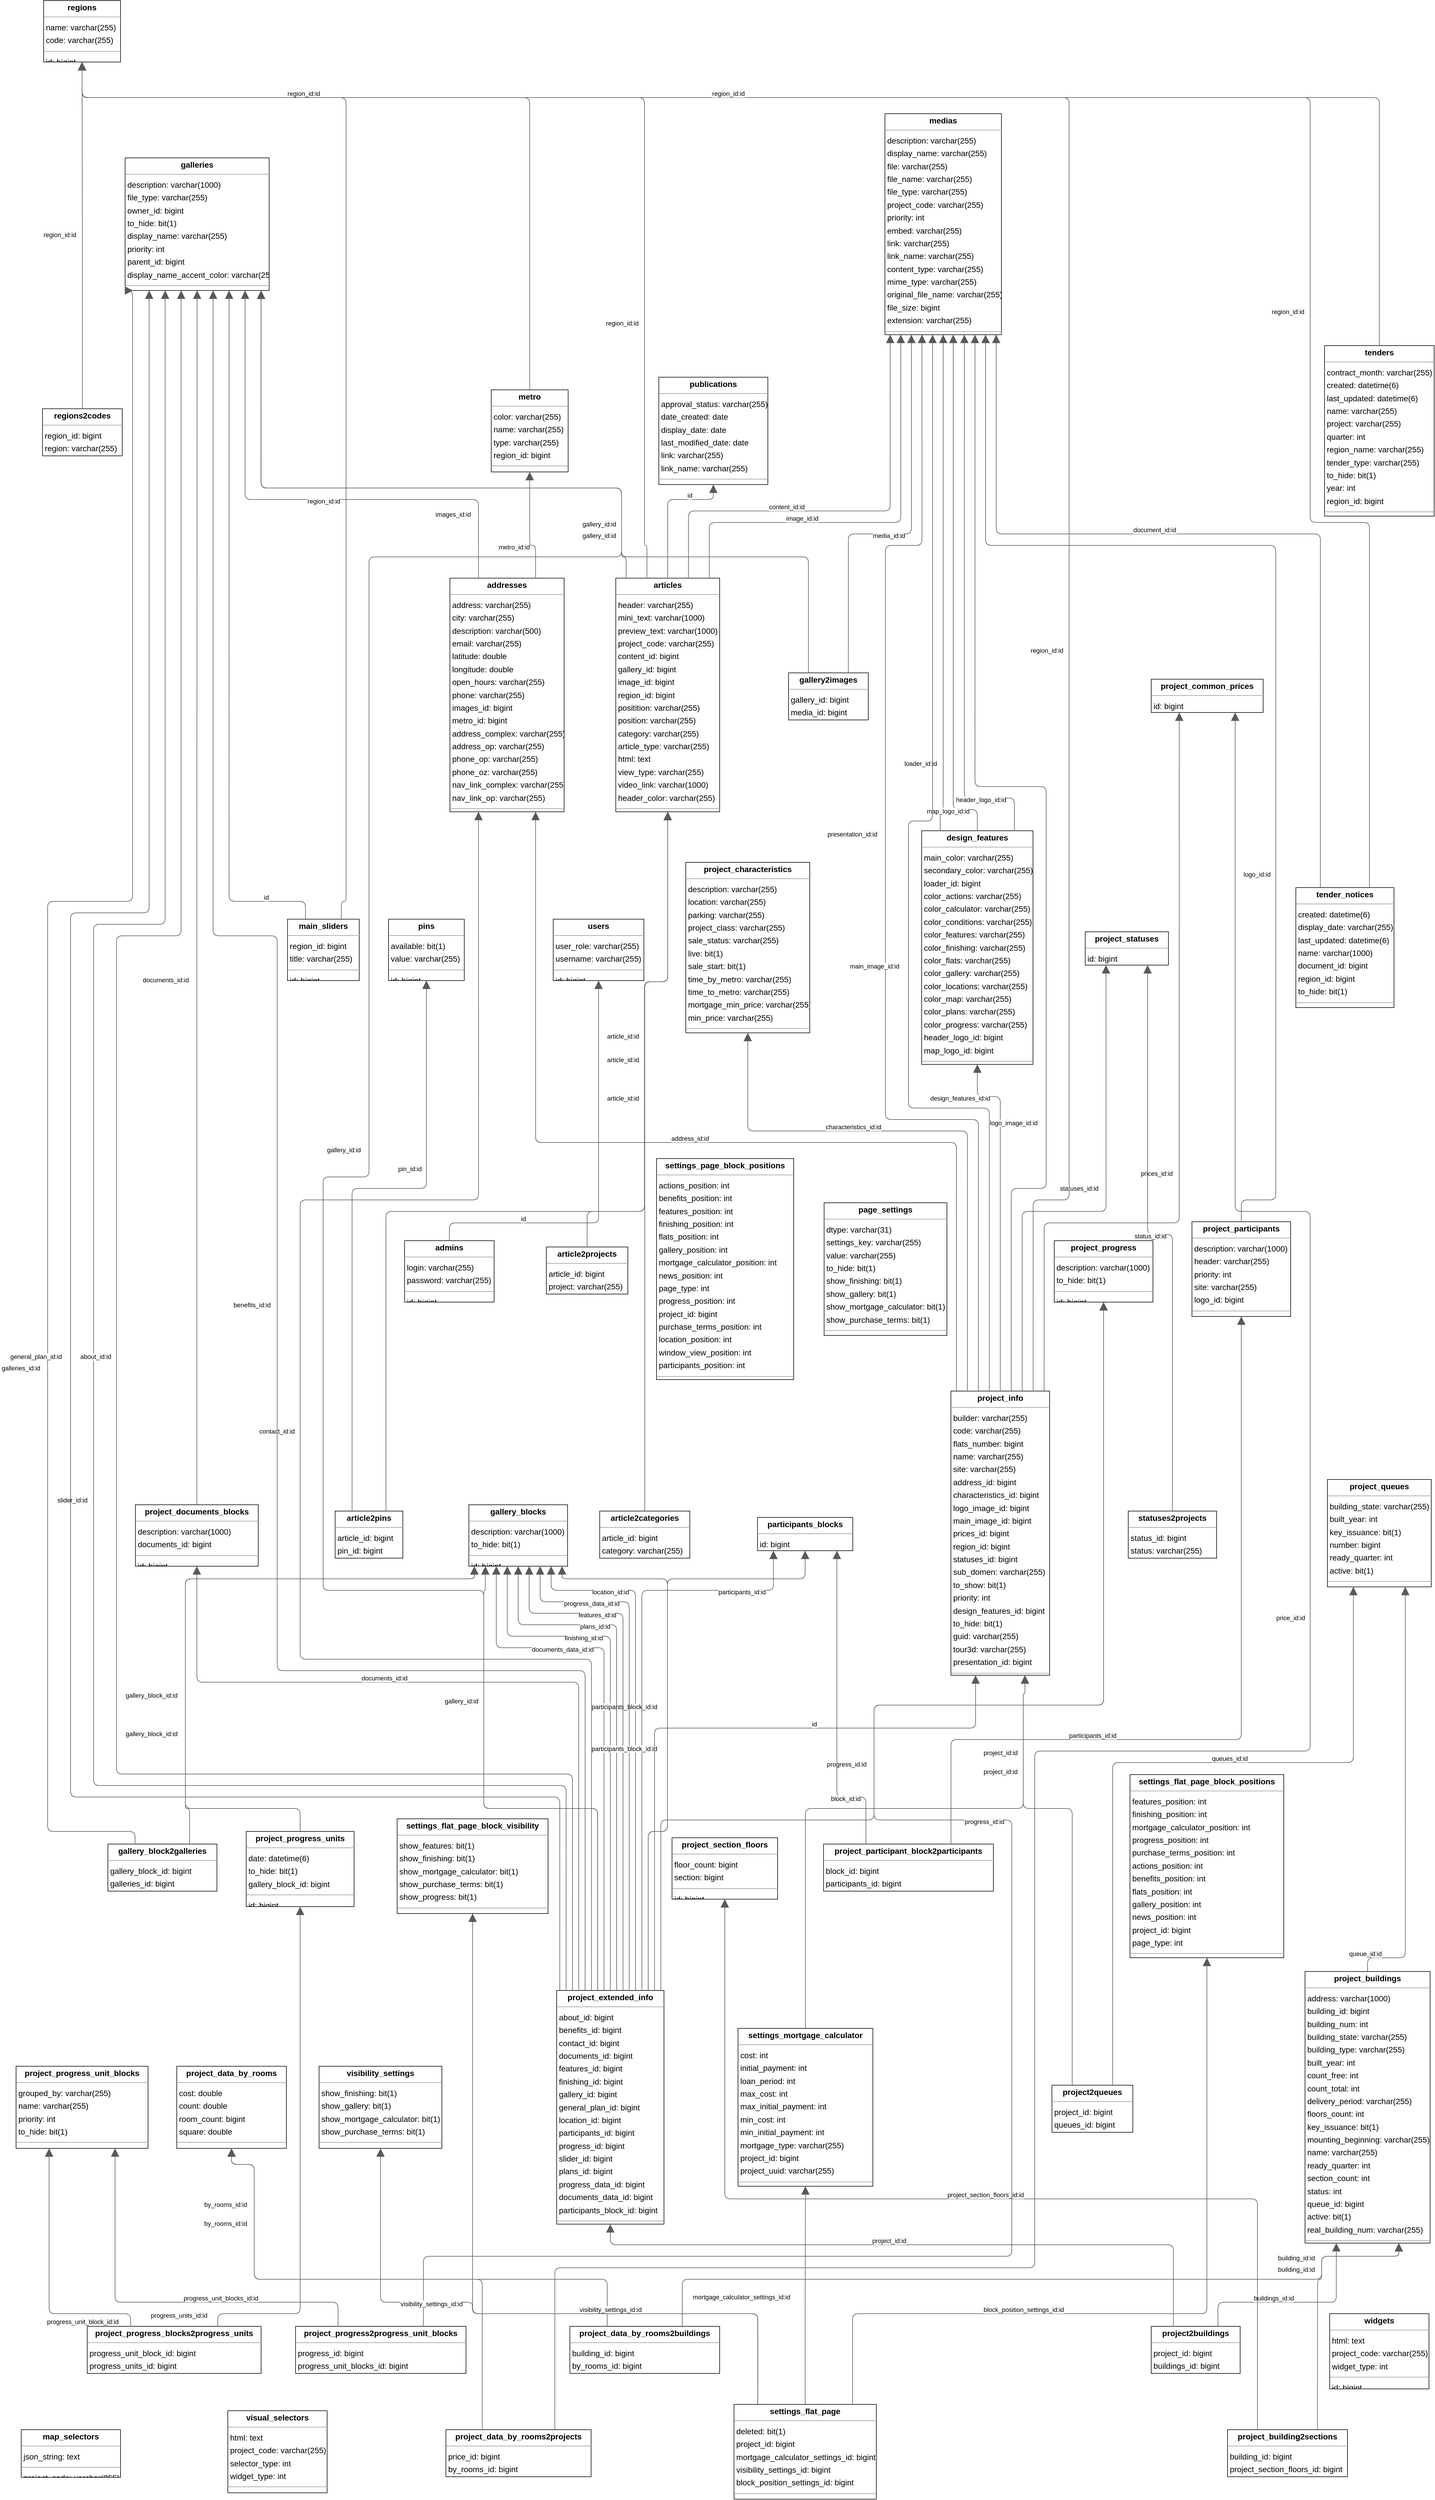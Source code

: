 <mxGraphModel dx="0" dy="0" grid="1" gridSize="10" guides="1" tooltips="1" connect="1" arrows="1" fold="1" page="0" pageScale="1" background="none" math="0" shadow="0">
  <root>
    <mxCell id="0" />
    <mxCell id="1" parent="0" />
    <mxCell id="node21" parent="1" vertex="1" value="&lt;p style=&quot;margin:0px;margin-top:4px;text-align:center;&quot;&gt;&lt;b&gt;addresses&lt;/b&gt;&lt;/p&gt;&lt;hr size=&quot;1&quot;/&gt;&lt;p style=&quot;margin:0 0 0 4px;line-height:1.6;&quot;&gt; address: varchar(255)&lt;br/&gt; city: varchar(255)&lt;br/&gt; description: varchar(500)&lt;br/&gt; email: varchar(255)&lt;br/&gt; latitude: double&lt;br/&gt; longitude: double&lt;br/&gt; open_hours: varchar(255)&lt;br/&gt; phone: varchar(255)&lt;br/&gt; images_id: bigint&lt;br/&gt; metro_id: bigint&lt;br/&gt; address_complex: varchar(255)&lt;br/&gt; address_op: varchar(255)&lt;br/&gt; phone_op: varchar(255)&lt;br/&gt; phone_oz: varchar(255)&lt;br/&gt; nav_link_complex: varchar(255)&lt;br/&gt; nav_link_op: varchar(255)&lt;/p&gt;&lt;hr size=&quot;1&quot;/&gt;&lt;p style=&quot;margin:0 0 0 4px;line-height:1.6;&quot;&gt; id: bigint&lt;/p&gt;" style="verticalAlign=top;align=left;overflow=fill;fontSize=14;fontFamily=Helvetica;html=1;rounded=0;shadow=0;comic=0;labelBackgroundColor=none;strokeWidth=1;">
      <mxGeometry x="604" y="759" width="199" height="407" as="geometry" />
    </mxCell>
    <mxCell id="node3" parent="1" vertex="1" value="&lt;p style=&quot;margin:0px;margin-top:4px;text-align:center;&quot;&gt;&lt;b&gt;admins&lt;/b&gt;&lt;/p&gt;&lt;hr size=&quot;1&quot;/&gt;&lt;p style=&quot;margin:0 0 0 4px;line-height:1.6;&quot;&gt; login: varchar(255)&lt;br/&gt; password: varchar(255)&lt;/p&gt;&lt;hr size=&quot;1&quot;/&gt;&lt;p style=&quot;margin:0 0 0 4px;line-height:1.6;&quot;&gt; id: bigint&lt;/p&gt;" style="verticalAlign=top;align=left;overflow=fill;fontSize=14;fontFamily=Helvetica;html=1;rounded=0;shadow=0;comic=0;labelBackgroundColor=none;strokeWidth=1;">
      <mxGeometry x="525" y="1913" width="156" height="107" as="geometry" />
    </mxCell>
    <mxCell id="node35" parent="1" vertex="1" value="&lt;p style=&quot;margin:0px;margin-top:4px;text-align:center;&quot;&gt;&lt;b&gt;article2categories&lt;/b&gt;&lt;/p&gt;&lt;hr size=&quot;1&quot;/&gt;&lt;p style=&quot;margin:0 0 0 4px;line-height:1.6;&quot;&gt; article_id: bigint&lt;br/&gt; category: varchar(255)&lt;/p&gt;" style="verticalAlign=top;align=left;overflow=fill;fontSize=14;fontFamily=Helvetica;html=1;rounded=0;shadow=0;comic=0;labelBackgroundColor=none;strokeWidth=1;">
      <mxGeometry x="865" y="2384" width="157" height="82" as="geometry" />
    </mxCell>
    <mxCell id="node4" parent="1" vertex="1" value="&lt;p style=&quot;margin:0px;margin-top:4px;text-align:center;&quot;&gt;&lt;b&gt;article2pins&lt;/b&gt;&lt;/p&gt;&lt;hr size=&quot;1&quot;/&gt;&lt;p style=&quot;margin:0 0 0 4px;line-height:1.6;&quot;&gt; article_id: bigint&lt;br/&gt; pin_id: bigint&lt;/p&gt;" style="verticalAlign=top;align=left;overflow=fill;fontSize=14;fontFamily=Helvetica;html=1;rounded=0;shadow=0;comic=0;labelBackgroundColor=none;strokeWidth=1;">
      <mxGeometry x="404" y="2384" width="118" height="82" as="geometry" />
    </mxCell>
    <mxCell id="node41" parent="1" vertex="1" value="&lt;p style=&quot;margin:0px;margin-top:4px;text-align:center;&quot;&gt;&lt;b&gt;article2projects&lt;/b&gt;&lt;/p&gt;&lt;hr size=&quot;1&quot;/&gt;&lt;p style=&quot;margin:0 0 0 4px;line-height:1.6;&quot;&gt; article_id: bigint&lt;br/&gt; project: varchar(255)&lt;/p&gt;" style="verticalAlign=top;align=left;overflow=fill;fontSize=14;fontFamily=Helvetica;html=1;rounded=0;shadow=0;comic=0;labelBackgroundColor=none;strokeWidth=1;">
      <mxGeometry x="772" y="1924" width="142" height="82" as="geometry" />
    </mxCell>
    <mxCell id="node48" parent="1" vertex="1" value="&lt;p style=&quot;margin:0px;margin-top:4px;text-align:center;&quot;&gt;&lt;b&gt;articles&lt;/b&gt;&lt;/p&gt;&lt;hr size=&quot;1&quot;/&gt;&lt;p style=&quot;margin:0 0 0 4px;line-height:1.6;&quot;&gt; header: varchar(255)&lt;br/&gt; mini_text: varchar(1000)&lt;br/&gt; preview_text: varchar(1000)&lt;br/&gt; project_code: varchar(255)&lt;br/&gt; content_id: bigint&lt;br/&gt; gallery_id: bigint&lt;br/&gt; image_id: bigint&lt;br/&gt; region_id: bigint&lt;br/&gt; positition: varchar(255)&lt;br/&gt; position: varchar(255)&lt;br/&gt; category: varchar(255)&lt;br/&gt; article_type: varchar(255)&lt;br/&gt; html: text&lt;br/&gt; view_type: varchar(255)&lt;br/&gt; video_link: varchar(1000)&lt;br/&gt; header_color: varchar(255)&lt;/p&gt;&lt;hr size=&quot;1&quot;/&gt;&lt;p style=&quot;margin:0 0 0 4px;line-height:1.6;&quot;&gt; id: bigint&lt;/p&gt;" style="verticalAlign=top;align=left;overflow=fill;fontSize=14;fontFamily=Helvetica;html=1;rounded=0;shadow=0;comic=0;labelBackgroundColor=none;strokeWidth=1;">
      <mxGeometry x="893" y="759" width="181" height="407" as="geometry" />
    </mxCell>
    <mxCell id="node27" parent="1" vertex="1" value="&lt;p style=&quot;margin:0px;margin-top:4px;text-align:center;&quot;&gt;&lt;b&gt;design_features&lt;/b&gt;&lt;/p&gt;&lt;hr size=&quot;1&quot;/&gt;&lt;p style=&quot;margin:0 0 0 4px;line-height:1.6;&quot;&gt; main_color: varchar(255)&lt;br/&gt; secondary_color: varchar(255)&lt;br/&gt; loader_id: bigint&lt;br/&gt; color_actions: varchar(255)&lt;br/&gt; color_calculator: varchar(255)&lt;br/&gt; color_conditions: varchar(255)&lt;br/&gt; color_features: varchar(255)&lt;br/&gt; color_finishing: varchar(255)&lt;br/&gt; color_flats: varchar(255)&lt;br/&gt; color_gallery: varchar(255)&lt;br/&gt; color_locations: varchar(255)&lt;br/&gt; color_map: varchar(255)&lt;br/&gt; color_plans: varchar(255)&lt;br/&gt; color_progress: varchar(255)&lt;br/&gt; header_logo_id: bigint&lt;br/&gt; map_logo_id: bigint&lt;/p&gt;&lt;hr size=&quot;1&quot;/&gt;&lt;p style=&quot;margin:0 0 0 4px;line-height:1.6;&quot;&gt; id: bigint&lt;/p&gt;" style="verticalAlign=top;align=left;overflow=fill;fontSize=14;fontFamily=Helvetica;html=1;rounded=0;shadow=0;comic=0;labelBackgroundColor=none;strokeWidth=1;">
      <mxGeometry x="1426" y="1199" width="194" height="407" as="geometry" />
    </mxCell>
    <mxCell id="node5" parent="1" vertex="1" value="&lt;p style=&quot;margin:0px;margin-top:4px;text-align:center;&quot;&gt;&lt;b&gt;galleries&lt;/b&gt;&lt;/p&gt;&lt;hr size=&quot;1&quot;/&gt;&lt;p style=&quot;margin:0 0 0 4px;line-height:1.6;&quot;&gt; description: varchar(1000)&lt;br/&gt; file_type: varchar(255)&lt;br/&gt; owner_id: bigint&lt;br/&gt; to_hide: bit(1)&lt;br/&gt; display_name: varchar(255)&lt;br/&gt; priority: int&lt;br/&gt; parent_id: bigint&lt;br/&gt; display_name_accent_color: varchar(255)&lt;/p&gt;&lt;hr size=&quot;1&quot;/&gt;&lt;p style=&quot;margin:0 0 0 4px;line-height:1.6;&quot;&gt; id: bigint&lt;/p&gt;" style="verticalAlign=top;align=left;overflow=fill;fontSize=14;fontFamily=Helvetica;html=1;rounded=0;shadow=0;comic=0;labelBackgroundColor=none;strokeWidth=1;">
      <mxGeometry x="38" y="27" width="251" height="231" as="geometry" />
    </mxCell>
    <mxCell id="node50" parent="1" vertex="1" value="&lt;p style=&quot;margin:0px;margin-top:4px;text-align:center;&quot;&gt;&lt;b&gt;gallery2images&lt;/b&gt;&lt;/p&gt;&lt;hr size=&quot;1&quot;/&gt;&lt;p style=&quot;margin:0 0 0 4px;line-height:1.6;&quot;&gt; gallery_id: bigint&lt;br/&gt; media_id: bigint&lt;/p&gt;" style="verticalAlign=top;align=left;overflow=fill;fontSize=14;fontFamily=Helvetica;html=1;rounded=0;shadow=0;comic=0;labelBackgroundColor=none;strokeWidth=1;">
      <mxGeometry x="1194" y="924" width="139" height="82" as="geometry" />
    </mxCell>
    <mxCell id="node39" parent="1" vertex="1" value="&lt;p style=&quot;margin:0px;margin-top:4px;text-align:center;&quot;&gt;&lt;b&gt;gallery_block2galleries&lt;/b&gt;&lt;/p&gt;&lt;hr size=&quot;1&quot;/&gt;&lt;p style=&quot;margin:0 0 0 4px;line-height:1.6;&quot;&gt; gallery_block_id: bigint&lt;br/&gt; galleries_id: bigint&lt;/p&gt;" style="verticalAlign=top;align=left;overflow=fill;fontSize=14;fontFamily=Helvetica;html=1;rounded=0;shadow=0;comic=0;labelBackgroundColor=none;strokeWidth=1;">
      <mxGeometry x="8" y="2964" width="190" height="82" as="geometry" />
    </mxCell>
    <mxCell id="node12" parent="1" vertex="1" value="&lt;p style=&quot;margin:0px;margin-top:4px;text-align:center;&quot;&gt;&lt;b&gt;gallery_blocks&lt;/b&gt;&lt;/p&gt;&lt;hr size=&quot;1&quot;/&gt;&lt;p style=&quot;margin:0 0 0 4px;line-height:1.6;&quot;&gt; description: varchar(1000)&lt;br/&gt; to_hide: bit(1)&lt;/p&gt;&lt;hr size=&quot;1&quot;/&gt;&lt;p style=&quot;margin:0 0 0 4px;line-height:1.6;&quot;&gt; id: bigint&lt;/p&gt;" style="verticalAlign=top;align=left;overflow=fill;fontSize=14;fontFamily=Helvetica;html=1;rounded=0;shadow=0;comic=0;labelBackgroundColor=none;strokeWidth=1;">
      <mxGeometry x="637" y="2373" width="172" height="107" as="geometry" />
    </mxCell>
    <mxCell id="node9" parent="1" vertex="1" value="&lt;p style=&quot;margin:0px;margin-top:4px;text-align:center;&quot;&gt;&lt;b&gt;main_sliders&lt;/b&gt;&lt;/p&gt;&lt;hr size=&quot;1&quot;/&gt;&lt;p style=&quot;margin:0 0 0 4px;line-height:1.6;&quot;&gt; region_id: bigint&lt;br/&gt; title: varchar(255)&lt;/p&gt;&lt;hr size=&quot;1&quot;/&gt;&lt;p style=&quot;margin:0 0 0 4px;line-height:1.6;&quot;&gt; id: bigint&lt;/p&gt;" style="verticalAlign=top;align=left;overflow=fill;fontSize=14;fontFamily=Helvetica;html=1;rounded=0;shadow=0;comic=0;labelBackgroundColor=none;strokeWidth=1;">
      <mxGeometry x="321" y="1353" width="125" height="107" as="geometry" />
    </mxCell>
    <mxCell id="node36" parent="1" vertex="1" value="&lt;p style=&quot;margin:0px;margin-top:4px;text-align:center;&quot;&gt;&lt;b&gt;map_selectors&lt;/b&gt;&lt;/p&gt;&lt;hr size=&quot;1&quot;/&gt;&lt;p style=&quot;margin:0 0 0 4px;line-height:1.6;&quot;&gt; json_string: text&lt;/p&gt;&lt;hr size=&quot;1&quot;/&gt;&lt;p style=&quot;margin:0 0 0 4px;line-height:1.6;&quot;&gt; project_code: varchar(255)&lt;/p&gt;" style="verticalAlign=top;align=left;overflow=fill;fontSize=14;fontFamily=Helvetica;html=1;rounded=0;shadow=0;comic=0;labelBackgroundColor=none;strokeWidth=1;">
      <mxGeometry x="-143" y="3984" width="173" height="83" as="geometry" />
    </mxCell>
    <mxCell id="node37" parent="1" vertex="1" value="&lt;p style=&quot;margin:0px;margin-top:4px;text-align:center;&quot;&gt;&lt;b&gt;medias&lt;/b&gt;&lt;/p&gt;&lt;hr size=&quot;1&quot;/&gt;&lt;p style=&quot;margin:0 0 0 4px;line-height:1.6;&quot;&gt; description: varchar(255)&lt;br/&gt; display_name: varchar(255)&lt;br/&gt; file: varchar(255)&lt;br/&gt; file_name: varchar(255)&lt;br/&gt; file_type: varchar(255)&lt;br/&gt; project_code: varchar(255)&lt;br/&gt; priority: int&lt;br/&gt; embed: varchar(255)&lt;br/&gt; link: varchar(255)&lt;br/&gt; link_name: varchar(255)&lt;br/&gt; content_type: varchar(255)&lt;br/&gt; mime_type: varchar(255)&lt;br/&gt; original_file_name: varchar(255)&lt;br/&gt; file_size: bigint&lt;br/&gt; extension: varchar(255)&lt;/p&gt;&lt;hr size=&quot;1&quot;/&gt;&lt;p style=&quot;margin:0 0 0 4px;line-height:1.6;&quot;&gt; id: bigint&lt;/p&gt;" style="verticalAlign=top;align=left;overflow=fill;fontSize=14;fontFamily=Helvetica;html=1;rounded=0;shadow=0;comic=0;labelBackgroundColor=none;strokeWidth=1;">
      <mxGeometry x="1362" y="-50" width="203" height="385" as="geometry" />
    </mxCell>
    <mxCell id="node6" parent="1" vertex="1" value="&lt;p style=&quot;margin:0px;margin-top:4px;text-align:center;&quot;&gt;&lt;b&gt;metro&lt;/b&gt;&lt;/p&gt;&lt;hr size=&quot;1&quot;/&gt;&lt;p style=&quot;margin:0 0 0 4px;line-height:1.6;&quot;&gt; color: varchar(255)&lt;br/&gt; name: varchar(255)&lt;br/&gt; type: varchar(255)&lt;br/&gt; region_id: bigint&lt;/p&gt;&lt;hr size=&quot;1&quot;/&gt;&lt;p style=&quot;margin:0 0 0 4px;line-height:1.6;&quot;&gt; id: bigint&lt;/p&gt;" style="verticalAlign=top;align=left;overflow=fill;fontSize=14;fontFamily=Helvetica;html=1;rounded=0;shadow=0;comic=0;labelBackgroundColor=none;strokeWidth=1;">
      <mxGeometry x="676" y="431" width="134" height="143" as="geometry" />
    </mxCell>
    <mxCell id="node43" parent="1" vertex="1" value="&lt;p style=&quot;margin:0px;margin-top:4px;text-align:center;&quot;&gt;&lt;b&gt;page_settings&lt;/b&gt;&lt;/p&gt;&lt;hr size=&quot;1&quot;/&gt;&lt;p style=&quot;margin:0 0 0 4px;line-height:1.6;&quot;&gt; dtype: varchar(31)&lt;br/&gt; settings_key: varchar(255)&lt;br/&gt; value: varchar(255)&lt;br/&gt; to_hide: bit(1)&lt;br/&gt; show_finishing: bit(1)&lt;br/&gt; show_gallery: bit(1)&lt;br/&gt; show_mortgage_calculator: bit(1)&lt;br/&gt; show_purchase_terms: bit(1)&lt;/p&gt;&lt;hr size=&quot;1&quot;/&gt;&lt;p style=&quot;margin:0 0 0 4px;line-height:1.6;&quot;&gt; id: bigint&lt;/p&gt;" style="verticalAlign=top;align=left;overflow=fill;fontSize=14;fontFamily=Helvetica;html=1;rounded=0;shadow=0;comic=0;labelBackgroundColor=none;strokeWidth=1;">
      <mxGeometry x="1256" y="1847" width="214" height="231" as="geometry" />
    </mxCell>
    <mxCell id="node16" parent="1" vertex="1" value="&lt;p style=&quot;margin:0px;margin-top:4px;text-align:center;&quot;&gt;&lt;b&gt;participants_blocks&lt;/b&gt;&lt;/p&gt;&lt;hr size=&quot;1&quot;/&gt;&lt;p style=&quot;margin:0 0 0 4px;line-height:1.6;&quot;&gt; id: bigint&lt;/p&gt;" style="verticalAlign=top;align=left;overflow=fill;fontSize=14;fontFamily=Helvetica;html=1;rounded=0;shadow=0;comic=0;labelBackgroundColor=none;strokeWidth=1;">
      <mxGeometry x="1140" y="2395" width="166" height="58" as="geometry" />
    </mxCell>
    <mxCell id="node13" parent="1" vertex="1" value="&lt;p style=&quot;margin:0px;margin-top:4px;text-align:center;&quot;&gt;&lt;b&gt;pins&lt;/b&gt;&lt;/p&gt;&lt;hr size=&quot;1&quot;/&gt;&lt;p style=&quot;margin:0 0 0 4px;line-height:1.6;&quot;&gt; available: bit(1)&lt;br/&gt; value: varchar(255)&lt;/p&gt;&lt;hr size=&quot;1&quot;/&gt;&lt;p style=&quot;margin:0 0 0 4px;line-height:1.6;&quot;&gt; id: bigint&lt;/p&gt;" style="verticalAlign=top;align=left;overflow=fill;fontSize=14;fontFamily=Helvetica;html=1;rounded=0;shadow=0;comic=0;labelBackgroundColor=none;strokeWidth=1;">
      <mxGeometry x="497" y="1353" width="132" height="107" as="geometry" />
    </mxCell>
    <mxCell id="node1" parent="1" vertex="1" value="&lt;p style=&quot;margin:0px;margin-top:4px;text-align:center;&quot;&gt;&lt;b&gt;project2buildings&lt;/b&gt;&lt;/p&gt;&lt;hr size=&quot;1&quot;/&gt;&lt;p style=&quot;margin:0 0 0 4px;line-height:1.6;&quot;&gt; project_id: bigint&lt;br/&gt; buildings_id: bigint&lt;/p&gt;" style="verticalAlign=top;align=left;overflow=fill;fontSize=14;fontFamily=Helvetica;html=1;rounded=0;shadow=0;comic=0;labelBackgroundColor=none;strokeWidth=1;">
      <mxGeometry x="1826" y="3804" width="155" height="82" as="geometry" />
    </mxCell>
    <mxCell id="node47" parent="1" vertex="1" value="&lt;p style=&quot;margin:0px;margin-top:4px;text-align:center;&quot;&gt;&lt;b&gt;project2queues&lt;/b&gt;&lt;/p&gt;&lt;hr size=&quot;1&quot;/&gt;&lt;p style=&quot;margin:0 0 0 4px;line-height:1.6;&quot;&gt; project_id: bigint&lt;br/&gt; queues_id: bigint&lt;/p&gt;" style="verticalAlign=top;align=left;overflow=fill;fontSize=14;fontFamily=Helvetica;html=1;rounded=0;shadow=0;comic=0;labelBackgroundColor=none;strokeWidth=1;">
      <mxGeometry x="1653" y="3384" width="141" height="82" as="geometry" />
    </mxCell>
    <mxCell id="node14" parent="1" vertex="1" value="&lt;p style=&quot;margin:0px;margin-top:4px;text-align:center;&quot;&gt;&lt;b&gt;project_building2sections&lt;/b&gt;&lt;/p&gt;&lt;hr size=&quot;1&quot;/&gt;&lt;p style=&quot;margin:0 0 0 4px;line-height:1.6;&quot;&gt; building_id: bigint&lt;br/&gt; project_section_floors_id: bigint&lt;/p&gt;" style="verticalAlign=top;align=left;overflow=fill;fontSize=14;fontFamily=Helvetica;html=1;rounded=0;shadow=0;comic=0;labelBackgroundColor=none;strokeWidth=1;">
      <mxGeometry x="1959" y="3984" width="209" height="82" as="geometry" />
    </mxCell>
    <mxCell id="node51" parent="1" vertex="1" value="&lt;p style=&quot;margin:0px;margin-top:4px;text-align:center;&quot;&gt;&lt;b&gt;project_buildings&lt;/b&gt;&lt;/p&gt;&lt;hr size=&quot;1&quot;/&gt;&lt;p style=&quot;margin:0 0 0 4px;line-height:1.6;&quot;&gt; address: varchar(1000)&lt;br/&gt; building_id: bigint&lt;br/&gt; building_num: int&lt;br/&gt; building_state: varchar(255)&lt;br/&gt; building_type: varchar(255)&lt;br/&gt; built_year: int&lt;br/&gt; count_free: int&lt;br/&gt; count_total: int&lt;br/&gt; delivery_period: varchar(255)&lt;br/&gt; floors_count: int&lt;br/&gt; key_issuance: bit(1)&lt;br/&gt; mounting_beginning: varchar(255)&lt;br/&gt; name: varchar(255)&lt;br/&gt; ready_quarter: int&lt;br/&gt; section_count: int&lt;br/&gt; status: int&lt;br/&gt; queue_id: bigint&lt;br/&gt; active: bit(1)&lt;br/&gt; real_building_num: varchar(255)&lt;/p&gt;&lt;hr size=&quot;1&quot;/&gt;&lt;p style=&quot;margin:0 0 0 4px;line-height:1.6;&quot;&gt; id: bigint&lt;/p&gt;" style="verticalAlign=top;align=left;overflow=fill;fontSize=14;fontFamily=Helvetica;html=1;rounded=0;shadow=0;comic=0;labelBackgroundColor=none;strokeWidth=1;">
      <mxGeometry x="2094" y="3186" width="218" height="473" as="geometry" />
    </mxCell>
    <mxCell id="node22" parent="1" vertex="1" value="&lt;p style=&quot;margin:0px;margin-top:4px;text-align:center;&quot;&gt;&lt;b&gt;project_characteristics&lt;/b&gt;&lt;/p&gt;&lt;hr size=&quot;1&quot;/&gt;&lt;p style=&quot;margin:0 0 0 4px;line-height:1.6;&quot;&gt; description: varchar(255)&lt;br/&gt; location: varchar(255)&lt;br/&gt; parking: varchar(255)&lt;br/&gt; project_class: varchar(255)&lt;br/&gt; sale_status: varchar(255)&lt;br/&gt; live: bit(1)&lt;br/&gt; sale_start: bit(1)&lt;br/&gt; time_by_metro: varchar(255)&lt;br/&gt; time_to_metro: varchar(255)&lt;br/&gt; mortgage_min_price: varchar(255)&lt;br/&gt; min_price: varchar(255)&lt;/p&gt;&lt;hr size=&quot;1&quot;/&gt;&lt;p style=&quot;margin:0 0 0 4px;line-height:1.6;&quot;&gt; id: bigint&lt;/p&gt;" style="verticalAlign=top;align=left;overflow=fill;fontSize=14;fontFamily=Helvetica;html=1;rounded=0;shadow=0;comic=0;labelBackgroundColor=none;strokeWidth=1;">
      <mxGeometry x="1015" y="1254" width="216" height="297" as="geometry" />
    </mxCell>
    <mxCell id="node32" parent="1" vertex="1" value="&lt;p style=&quot;margin:0px;margin-top:4px;text-align:center;&quot;&gt;&lt;b&gt;project_common_prices&lt;/b&gt;&lt;/p&gt;&lt;hr size=&quot;1&quot;/&gt;&lt;p style=&quot;margin:0 0 0 4px;line-height:1.6;&quot;&gt; id: bigint&lt;/p&gt;" style="verticalAlign=top;align=left;overflow=fill;fontSize=14;fontFamily=Helvetica;html=1;rounded=0;shadow=0;comic=0;labelBackgroundColor=none;strokeWidth=1;">
      <mxGeometry x="1826" y="935" width="195" height="58" as="geometry" />
    </mxCell>
    <mxCell id="node34" parent="1" vertex="1" value="&lt;p style=&quot;margin:0px;margin-top:4px;text-align:center;&quot;&gt;&lt;b&gt;project_data_by_rooms&lt;/b&gt;&lt;/p&gt;&lt;hr size=&quot;1&quot;/&gt;&lt;p style=&quot;margin:0 0 0 4px;line-height:1.6;&quot;&gt; cost: double&lt;br/&gt; count: double&lt;br/&gt; room_count: bigint&lt;br/&gt; square: double&lt;/p&gt;&lt;hr size=&quot;1&quot;/&gt;&lt;p style=&quot;margin:0 0 0 4px;line-height:1.6;&quot;&gt; id: bigint&lt;/p&gt;" style="verticalAlign=top;align=left;overflow=fill;fontSize=14;fontFamily=Helvetica;html=1;rounded=0;shadow=0;comic=0;labelBackgroundColor=none;strokeWidth=1;">
      <mxGeometry x="128" y="3351" width="191" height="143" as="geometry" />
    </mxCell>
    <mxCell id="node7" parent="1" vertex="1" value="&lt;p style=&quot;margin:0px;margin-top:4px;text-align:center;&quot;&gt;&lt;b&gt;project_data_by_rooms2buildings&lt;/b&gt;&lt;/p&gt;&lt;hr size=&quot;1&quot;/&gt;&lt;p style=&quot;margin:0 0 0 4px;line-height:1.6;&quot;&gt; building_id: bigint&lt;br/&gt; by_rooms_id: bigint&lt;/p&gt;" style="verticalAlign=top;align=left;overflow=fill;fontSize=14;fontFamily=Helvetica;html=1;rounded=0;shadow=0;comic=0;labelBackgroundColor=none;strokeWidth=1;">
      <mxGeometry x="813" y="3804" width="261" height="82" as="geometry" />
    </mxCell>
    <mxCell id="node53" parent="1" vertex="1" value="&lt;p style=&quot;margin:0px;margin-top:4px;text-align:center;&quot;&gt;&lt;b&gt;project_data_by_rooms2projects&lt;/b&gt;&lt;/p&gt;&lt;hr size=&quot;1&quot;/&gt;&lt;p style=&quot;margin:0 0 0 4px;line-height:1.6;&quot;&gt; price_id: bigint&lt;br/&gt; by_rooms_id: bigint&lt;/p&gt;" style="verticalAlign=top;align=left;overflow=fill;fontSize=14;fontFamily=Helvetica;html=1;rounded=0;shadow=0;comic=0;labelBackgroundColor=none;strokeWidth=1;">
      <mxGeometry x="597" y="3984" width="253" height="82" as="geometry" />
    </mxCell>
    <mxCell id="node42" parent="1" vertex="1" value="&lt;p style=&quot;margin:0px;margin-top:4px;text-align:center;&quot;&gt;&lt;b&gt;project_documents_blocks&lt;/b&gt;&lt;/p&gt;&lt;hr size=&quot;1&quot;/&gt;&lt;p style=&quot;margin:0 0 0 4px;line-height:1.6;&quot;&gt; description: varchar(1000)&lt;br/&gt; documents_id: bigint&lt;/p&gt;&lt;hr size=&quot;1&quot;/&gt;&lt;p style=&quot;margin:0 0 0 4px;line-height:1.6;&quot;&gt; id: bigint&lt;/p&gt;" style="verticalAlign=top;align=left;overflow=fill;fontSize=14;fontFamily=Helvetica;html=1;rounded=0;shadow=0;comic=0;labelBackgroundColor=none;strokeWidth=1;">
      <mxGeometry x="56" y="2373" width="214" height="107" as="geometry" />
    </mxCell>
    <mxCell id="node17" parent="1" vertex="1" value="&lt;p style=&quot;margin:0px;margin-top:4px;text-align:center;&quot;&gt;&lt;b&gt;project_extended_info&lt;/b&gt;&lt;/p&gt;&lt;hr size=&quot;1&quot;/&gt;&lt;p style=&quot;margin:0 0 0 4px;line-height:1.6;&quot;&gt; about_id: bigint&lt;br/&gt; benefits_id: bigint&lt;br/&gt; contact_id: bigint&lt;br/&gt; documents_id: bigint&lt;br/&gt; features_id: bigint&lt;br/&gt; finishing_id: bigint&lt;br/&gt; gallery_id: bigint&lt;br/&gt; general_plan_id: bigint&lt;br/&gt; location_id: bigint&lt;br/&gt; participants_id: bigint&lt;br/&gt; progress_id: bigint&lt;br/&gt; slider_id: bigint&lt;br/&gt; plans_id: bigint&lt;br/&gt; progress_data_id: bigint&lt;br/&gt; documents_data_id: bigint&lt;br/&gt; participants_block_id: bigint&lt;/p&gt;&lt;hr size=&quot;1&quot;/&gt;&lt;p style=&quot;margin:0 0 0 4px;line-height:1.6;&quot;&gt; id: bigint&lt;/p&gt;" style="verticalAlign=top;align=left;overflow=fill;fontSize=14;fontFamily=Helvetica;html=1;rounded=0;shadow=0;comic=0;labelBackgroundColor=none;strokeWidth=1;">
      <mxGeometry x="790" y="3219" width="187" height="407" as="geometry" />
    </mxCell>
    <mxCell id="node38" parent="1" vertex="1" value="&lt;p style=&quot;margin:0px;margin-top:4px;text-align:center;&quot;&gt;&lt;b&gt;project_info&lt;/b&gt;&lt;/p&gt;&lt;hr size=&quot;1&quot;/&gt;&lt;p style=&quot;margin:0 0 0 4px;line-height:1.6;&quot;&gt; builder: varchar(255)&lt;br/&gt; code: varchar(255)&lt;br/&gt; flats_number: bigint&lt;br/&gt; name: varchar(255)&lt;br/&gt; site: varchar(255)&lt;br/&gt; address_id: bigint&lt;br/&gt; characteristics_id: bigint&lt;br/&gt; logo_image_id: bigint&lt;br/&gt; main_image_id: bigint&lt;br/&gt; prices_id: bigint&lt;br/&gt; region_id: bigint&lt;br/&gt; statuses_id: bigint&lt;br/&gt; sub_domen: varchar(255)&lt;br/&gt; to_show: bit(1)&lt;br/&gt; priority: int&lt;br/&gt; design_features_id: bigint&lt;br/&gt; to_hide: bit(1)&lt;br/&gt; guid: varchar(255)&lt;br/&gt; tour3d: varchar(255)&lt;br/&gt; presentation_id: bigint&lt;/p&gt;&lt;hr size=&quot;1&quot;/&gt;&lt;p style=&quot;margin:0 0 0 4px;line-height:1.6;&quot;&gt; id: bigint&lt;/p&gt;" style="verticalAlign=top;align=left;overflow=fill;fontSize=14;fontFamily=Helvetica;html=1;rounded=0;shadow=0;comic=0;labelBackgroundColor=none;strokeWidth=1;">
      <mxGeometry x="1477" y="2175" width="172" height="495" as="geometry" />
    </mxCell>
    <mxCell id="node2" parent="1" vertex="1" value="&lt;p style=&quot;margin:0px;margin-top:4px;text-align:center;&quot;&gt;&lt;b&gt;project_participant_block2participants&lt;/b&gt;&lt;/p&gt;&lt;hr size=&quot;1&quot;/&gt;&lt;p style=&quot;margin:0 0 0 4px;line-height:1.6;&quot;&gt; block_id: bigint&lt;br/&gt; participants_id: bigint&lt;/p&gt;" style="verticalAlign=top;align=left;overflow=fill;fontSize=14;fontFamily=Helvetica;html=1;rounded=0;shadow=0;comic=0;labelBackgroundColor=none;strokeWidth=1;">
      <mxGeometry x="1255" y="2964" width="296" height="82" as="geometry" />
    </mxCell>
    <mxCell id="node19" parent="1" vertex="1" value="&lt;p style=&quot;margin:0px;margin-top:4px;text-align:center;&quot;&gt;&lt;b&gt;project_participants&lt;/b&gt;&lt;/p&gt;&lt;hr size=&quot;1&quot;/&gt;&lt;p style=&quot;margin:0 0 0 4px;line-height:1.6;&quot;&gt; description: varchar(1000)&lt;br/&gt; header: varchar(255)&lt;br/&gt; priority: int&lt;br/&gt; site: varchar(255)&lt;br/&gt; logo_id: bigint&lt;/p&gt;&lt;hr size=&quot;1&quot;/&gt;&lt;p style=&quot;margin:0 0 0 4px;line-height:1.6;&quot;&gt; id: bigint&lt;/p&gt;" style="verticalAlign=top;align=left;overflow=fill;fontSize=14;fontFamily=Helvetica;html=1;rounded=0;shadow=0;comic=0;labelBackgroundColor=none;strokeWidth=1;">
      <mxGeometry x="1897" y="1880" width="172" height="165" as="geometry" />
    </mxCell>
    <mxCell id="node18" parent="1" vertex="1" value="&lt;p style=&quot;margin:0px;margin-top:4px;text-align:center;&quot;&gt;&lt;b&gt;project_progress&lt;/b&gt;&lt;/p&gt;&lt;hr size=&quot;1&quot;/&gt;&lt;p style=&quot;margin:0 0 0 4px;line-height:1.6;&quot;&gt; description: varchar(1000)&lt;br/&gt; to_hide: bit(1)&lt;/p&gt;&lt;hr size=&quot;1&quot;/&gt;&lt;p style=&quot;margin:0 0 0 4px;line-height:1.6;&quot;&gt; id: bigint&lt;/p&gt;" style="verticalAlign=top;align=left;overflow=fill;fontSize=14;fontFamily=Helvetica;html=1;rounded=0;shadow=0;comic=0;labelBackgroundColor=none;strokeWidth=1;">
      <mxGeometry x="1657" y="1913" width="172" height="107" as="geometry" />
    </mxCell>
    <mxCell id="node26" parent="1" vertex="1" value="&lt;p style=&quot;margin:0px;margin-top:4px;text-align:center;&quot;&gt;&lt;b&gt;project_progress2progress_unit_blocks&lt;/b&gt;&lt;/p&gt;&lt;hr size=&quot;1&quot;/&gt;&lt;p style=&quot;margin:0 0 0 4px;line-height:1.6;&quot;&gt; progress_id: bigint&lt;br/&gt; progress_unit_blocks_id: bigint&lt;/p&gt;" style="verticalAlign=top;align=left;overflow=fill;fontSize=14;fontFamily=Helvetica;html=1;rounded=0;shadow=0;comic=0;labelBackgroundColor=none;strokeWidth=1;">
      <mxGeometry x="335" y="3804" width="297" height="82" as="geometry" />
    </mxCell>
    <mxCell id="node24" parent="1" vertex="1" value="&lt;p style=&quot;margin:0px;margin-top:4px;text-align:center;&quot;&gt;&lt;b&gt;project_progress_blocks2progress_units&lt;/b&gt;&lt;/p&gt;&lt;hr size=&quot;1&quot;/&gt;&lt;p style=&quot;margin:0 0 0 4px;line-height:1.6;&quot;&gt; progress_unit_block_id: bigint&lt;br/&gt; progress_units_id: bigint&lt;/p&gt;" style="verticalAlign=top;align=left;overflow=fill;fontSize=14;fontFamily=Helvetica;html=1;rounded=0;shadow=0;comic=0;labelBackgroundColor=none;strokeWidth=1;">
      <mxGeometry x="-28" y="3804" width="303" height="82" as="geometry" />
    </mxCell>
    <mxCell id="node25" parent="1" vertex="1" value="&lt;p style=&quot;margin:0px;margin-top:4px;text-align:center;&quot;&gt;&lt;b&gt;project_progress_unit_blocks&lt;/b&gt;&lt;/p&gt;&lt;hr size=&quot;1&quot;/&gt;&lt;p style=&quot;margin:0 0 0 4px;line-height:1.6;&quot;&gt; grouped_by: varchar(255)&lt;br/&gt; name: varchar(255)&lt;br/&gt; priority: int&lt;br/&gt; to_hide: bit(1)&lt;/p&gt;&lt;hr size=&quot;1&quot;/&gt;&lt;p style=&quot;margin:0 0 0 4px;line-height:1.6;&quot;&gt; id: bigint&lt;/p&gt;" style="verticalAlign=top;align=left;overflow=fill;fontSize=14;fontFamily=Helvetica;html=1;rounded=0;shadow=0;comic=0;labelBackgroundColor=none;strokeWidth=1;">
      <mxGeometry x="-152" y="3351" width="230" height="143" as="geometry" />
    </mxCell>
    <mxCell id="node30" parent="1" vertex="1" value="&lt;p style=&quot;margin:0px;margin-top:4px;text-align:center;&quot;&gt;&lt;b&gt;project_progress_units&lt;/b&gt;&lt;/p&gt;&lt;hr size=&quot;1&quot;/&gt;&lt;p style=&quot;margin:0 0 0 4px;line-height:1.6;&quot;&gt; date: datetime(6)&lt;br/&gt; to_hide: bit(1)&lt;br/&gt; gallery_block_id: bigint&lt;/p&gt;&lt;hr size=&quot;1&quot;/&gt;&lt;p style=&quot;margin:0 0 0 4px;line-height:1.6;&quot;&gt; id: bigint&lt;/p&gt;" style="verticalAlign=top;align=left;overflow=fill;fontSize=14;fontFamily=Helvetica;html=1;rounded=0;shadow=0;comic=0;labelBackgroundColor=none;strokeWidth=1;">
      <mxGeometry x="249" y="2942" width="188" height="131" as="geometry" />
    </mxCell>
    <mxCell id="node33" parent="1" vertex="1" value="&lt;p style=&quot;margin:0px;margin-top:4px;text-align:center;&quot;&gt;&lt;b&gt;project_queues&lt;/b&gt;&lt;/p&gt;&lt;hr size=&quot;1&quot;/&gt;&lt;p style=&quot;margin:0 0 0 4px;line-height:1.6;&quot;&gt; building_state: varchar(255)&lt;br/&gt; built_year: int&lt;br/&gt; key_issuance: bit(1)&lt;br/&gt; number: bigint&lt;br/&gt; ready_quarter: int&lt;br/&gt; active: bit(1)&lt;/p&gt;&lt;hr size=&quot;1&quot;/&gt;&lt;p style=&quot;margin:0 0 0 4px;line-height:1.6;&quot;&gt; id: bigint&lt;/p&gt;" style="verticalAlign=top;align=left;overflow=fill;fontSize=14;fontFamily=Helvetica;html=1;rounded=0;shadow=0;comic=0;labelBackgroundColor=none;strokeWidth=1;">
      <mxGeometry x="2133" y="2329" width="181" height="187" as="geometry" />
    </mxCell>
    <mxCell id="node49" parent="1" vertex="1" value="&lt;p style=&quot;margin:0px;margin-top:4px;text-align:center;&quot;&gt;&lt;b&gt;project_section_floors&lt;/b&gt;&lt;/p&gt;&lt;hr size=&quot;1&quot;/&gt;&lt;p style=&quot;margin:0 0 0 4px;line-height:1.6;&quot;&gt; floor_count: bigint&lt;br/&gt; section: bigint&lt;/p&gt;&lt;hr size=&quot;1&quot;/&gt;&lt;p style=&quot;margin:0 0 0 4px;line-height:1.6;&quot;&gt; id: bigint&lt;/p&gt;" style="verticalAlign=top;align=left;overflow=fill;fontSize=14;fontFamily=Helvetica;html=1;rounded=0;shadow=0;comic=0;labelBackgroundColor=none;strokeWidth=1;">
      <mxGeometry x="991" y="2953" width="184" height="107" as="geometry" />
    </mxCell>
    <mxCell id="node20" parent="1" vertex="1" value="&lt;p style=&quot;margin:0px;margin-top:4px;text-align:center;&quot;&gt;&lt;b&gt;project_statuses&lt;/b&gt;&lt;/p&gt;&lt;hr size=&quot;1&quot;/&gt;&lt;p style=&quot;margin:0 0 0 4px;line-height:1.6;&quot;&gt; id: bigint&lt;/p&gt;" style="verticalAlign=top;align=left;overflow=fill;fontSize=14;fontFamily=Helvetica;html=1;rounded=0;shadow=0;comic=0;labelBackgroundColor=none;strokeWidth=1;">
      <mxGeometry x="1711" y="1375" width="145" height="58" as="geometry" />
    </mxCell>
    <mxCell id="node11" parent="1" vertex="1" value="&lt;p style=&quot;margin:0px;margin-top:4px;text-align:center;&quot;&gt;&lt;b&gt;publications&lt;/b&gt;&lt;/p&gt;&lt;hr size=&quot;1&quot;/&gt;&lt;p style=&quot;margin:0 0 0 4px;line-height:1.6;&quot;&gt; approval_status: varchar(255)&lt;br/&gt; date_created: date&lt;br/&gt; display_date: date&lt;br/&gt; last_modified_date: date&lt;br/&gt; link: varchar(255)&lt;br/&gt; link_name: varchar(255)&lt;/p&gt;&lt;hr size=&quot;1&quot;/&gt;&lt;p style=&quot;margin:0 0 0 4px;line-height:1.6;&quot;&gt; id: bigint&lt;/p&gt;" style="verticalAlign=top;align=left;overflow=fill;fontSize=14;fontFamily=Helvetica;html=1;rounded=0;shadow=0;comic=0;labelBackgroundColor=none;strokeWidth=1;">
      <mxGeometry x="968" y="409" width="190" height="187" as="geometry" />
    </mxCell>
    <mxCell id="node44" parent="1" vertex="1" value="&lt;p style=&quot;margin:0px;margin-top:4px;text-align:center;&quot;&gt;&lt;b&gt;regions&lt;/b&gt;&lt;/p&gt;&lt;hr size=&quot;1&quot;/&gt;&lt;p style=&quot;margin:0 0 0 4px;line-height:1.6;&quot;&gt; name: varchar(255)&lt;br/&gt; code: varchar(255)&lt;/p&gt;&lt;hr size=&quot;1&quot;/&gt;&lt;p style=&quot;margin:0 0 0 4px;line-height:1.6;&quot;&gt; id: bigint&lt;/p&gt;" style="verticalAlign=top;align=left;overflow=fill;fontSize=14;fontFamily=Helvetica;html=1;rounded=0;shadow=0;comic=0;labelBackgroundColor=none;strokeWidth=1;">
      <mxGeometry x="-104" y="-247" width="134" height="107" as="geometry" />
    </mxCell>
    <mxCell id="node28" parent="1" vertex="1" value="&lt;p style=&quot;margin:0px;margin-top:4px;text-align:center;&quot;&gt;&lt;b&gt;regions2codes&lt;/b&gt;&lt;/p&gt;&lt;hr size=&quot;1&quot;/&gt;&lt;p style=&quot;margin:0 0 0 4px;line-height:1.6;&quot;&gt; region_id: bigint&lt;br/&gt; region: varchar(255)&lt;/p&gt;" style="verticalAlign=top;align=left;overflow=fill;fontSize=14;fontFamily=Helvetica;html=1;rounded=0;shadow=0;comic=0;labelBackgroundColor=none;strokeWidth=1;">
      <mxGeometry x="-106" y="464" width="139" height="82" as="geometry" />
    </mxCell>
    <mxCell id="node40" parent="1" vertex="1" value="&lt;p style=&quot;margin:0px;margin-top:4px;text-align:center;&quot;&gt;&lt;b&gt;settings_flat_page&lt;/b&gt;&lt;/p&gt;&lt;hr size=&quot;1&quot;/&gt;&lt;p style=&quot;margin:0 0 0 4px;line-height:1.6;&quot;&gt; deleted: bit(1)&lt;br/&gt; project_id: bigint&lt;br/&gt; mortgage_calculator_settings_id: bigint&lt;br/&gt; visibility_settings_id: bigint&lt;br/&gt; block_position_settings_id: bigint&lt;/p&gt;&lt;hr size=&quot;1&quot;/&gt;&lt;p style=&quot;margin:0 0 0 4px;line-height:1.6;&quot;&gt; id: bigint&lt;/p&gt;" style="verticalAlign=top;align=left;overflow=fill;fontSize=14;fontFamily=Helvetica;html=1;rounded=0;shadow=0;comic=0;labelBackgroundColor=none;strokeWidth=1;">
      <mxGeometry x="1099" y="3940" width="248" height="165" as="geometry" />
    </mxCell>
    <mxCell id="node45" parent="1" vertex="1" value="&lt;p style=&quot;margin:0px;margin-top:4px;text-align:center;&quot;&gt;&lt;b&gt;settings_flat_page_block_positions&lt;/b&gt;&lt;/p&gt;&lt;hr size=&quot;1&quot;/&gt;&lt;p style=&quot;margin:0 0 0 4px;line-height:1.6;&quot;&gt; features_position: int&lt;br/&gt; finishing_position: int&lt;br/&gt; mortgage_calculator_position: int&lt;br/&gt; progress_position: int&lt;br/&gt; purchase_terms_position: int&lt;br/&gt; actions_position: int&lt;br/&gt; benefits_position: int&lt;br/&gt; flats_position: int&lt;br/&gt; gallery_position: int&lt;br/&gt; news_position: int&lt;br/&gt; project_id: bigint&lt;br/&gt; page_type: int&lt;/p&gt;&lt;hr size=&quot;1&quot;/&gt;&lt;p style=&quot;margin:0 0 0 4px;line-height:1.6;&quot;&gt; id: bigint&lt;/p&gt;" style="verticalAlign=top;align=left;overflow=fill;fontSize=14;fontFamily=Helvetica;html=1;rounded=0;shadow=0;comic=0;labelBackgroundColor=none;strokeWidth=1;">
      <mxGeometry x="1789" y="2843" width="268" height="319" as="geometry" />
    </mxCell>
    <mxCell id="node54" parent="1" vertex="1" value="&lt;p style=&quot;margin:0px;margin-top:4px;text-align:center;&quot;&gt;&lt;b&gt;settings_flat_page_block_visibility&lt;/b&gt;&lt;/p&gt;&lt;hr size=&quot;1&quot;/&gt;&lt;p style=&quot;margin:0 0 0 4px;line-height:1.6;&quot;&gt; show_features: bit(1)&lt;br/&gt; show_finishing: bit(1)&lt;br/&gt; show_mortgage_calculator: bit(1)&lt;br/&gt; show_purchase_terms: bit(1)&lt;br/&gt; show_progress: bit(1)&lt;/p&gt;&lt;hr size=&quot;1&quot;/&gt;&lt;p style=&quot;margin:0 0 0 4px;line-height:1.6;&quot;&gt; id: bigint&lt;/p&gt;" style="verticalAlign=top;align=left;overflow=fill;fontSize=14;fontFamily=Helvetica;html=1;rounded=0;shadow=0;comic=0;labelBackgroundColor=none;strokeWidth=1;">
      <mxGeometry x="512" y="2920" width="263" height="165" as="geometry" />
    </mxCell>
    <mxCell id="node0" parent="1" vertex="1" value="&lt;p style=&quot;margin:0px;margin-top:4px;text-align:center;&quot;&gt;&lt;b&gt;settings_mortgage_calculator&lt;/b&gt;&lt;/p&gt;&lt;hr size=&quot;1&quot;/&gt;&lt;p style=&quot;margin:0 0 0 4px;line-height:1.6;&quot;&gt; cost: int&lt;br/&gt; initial_payment: int&lt;br/&gt; loan_period: int&lt;br/&gt; max_cost: int&lt;br/&gt; max_initial_payment: int&lt;br/&gt; min_cost: int&lt;br/&gt; min_initial_payment: int&lt;br/&gt; mortgage_type: varchar(255)&lt;br/&gt; project_id: bigint&lt;br/&gt; project_uuid: varchar(255)&lt;/p&gt;&lt;hr size=&quot;1&quot;/&gt;&lt;p style=&quot;margin:0 0 0 4px;line-height:1.6;&quot;&gt; id: bigint&lt;/p&gt;" style="verticalAlign=top;align=left;overflow=fill;fontSize=14;fontFamily=Helvetica;html=1;rounded=0;shadow=0;comic=0;labelBackgroundColor=none;strokeWidth=1;">
      <mxGeometry x="1106" y="3285" width="235" height="275" as="geometry" />
    </mxCell>
    <mxCell id="node52" parent="1" vertex="1" value="&lt;p style=&quot;margin:0px;margin-top:4px;text-align:center;&quot;&gt;&lt;b&gt;settings_page_block_positions&lt;/b&gt;&lt;/p&gt;&lt;hr size=&quot;1&quot;/&gt;&lt;p style=&quot;margin:0 0 0 4px;line-height:1.6;&quot;&gt; actions_position: int&lt;br/&gt; benefits_position: int&lt;br/&gt; features_position: int&lt;br/&gt; finishing_position: int&lt;br/&gt; flats_position: int&lt;br/&gt; gallery_position: int&lt;br/&gt; mortgage_calculator_position: int&lt;br/&gt; news_position: int&lt;br/&gt; page_type: int&lt;br/&gt; progress_position: int&lt;br/&gt; project_id: bigint&lt;br/&gt; purchase_terms_position: int&lt;br/&gt; location_position: int&lt;br/&gt; window_view_position: int&lt;br/&gt; participants_position: int&lt;/p&gt;&lt;hr size=&quot;1&quot;/&gt;&lt;p style=&quot;margin:0 0 0 4px;line-height:1.6;&quot;&gt; id: bigint&lt;/p&gt;" style="verticalAlign=top;align=left;overflow=fill;fontSize=14;fontFamily=Helvetica;html=1;rounded=0;shadow=0;comic=0;labelBackgroundColor=none;strokeWidth=1;">
      <mxGeometry x="964" y="1770" width="239" height="385" as="geometry" />
    </mxCell>
    <mxCell id="node46" parent="1" vertex="1" value="&lt;p style=&quot;margin:0px;margin-top:4px;text-align:center;&quot;&gt;&lt;b&gt;statuses2projects&lt;/b&gt;&lt;/p&gt;&lt;hr size=&quot;1&quot;/&gt;&lt;p style=&quot;margin:0 0 0 4px;line-height:1.6;&quot;&gt; status_id: bigint&lt;br/&gt; status: varchar(255)&lt;/p&gt;" style="verticalAlign=top;align=left;overflow=fill;fontSize=14;fontFamily=Helvetica;html=1;rounded=0;shadow=0;comic=0;labelBackgroundColor=none;strokeWidth=1;">
      <mxGeometry x="1786" y="2384" width="154" height="82" as="geometry" />
    </mxCell>
    <mxCell id="node23" parent="1" vertex="1" value="&lt;p style=&quot;margin:0px;margin-top:4px;text-align:center;&quot;&gt;&lt;b&gt;tender_notices&lt;/b&gt;&lt;/p&gt;&lt;hr size=&quot;1&quot;/&gt;&lt;p style=&quot;margin:0 0 0 4px;line-height:1.6;&quot;&gt; created: datetime(6)&lt;br/&gt; display_date: varchar(255)&lt;br/&gt; last_updated: datetime(6)&lt;br/&gt; name: varchar(1000)&lt;br/&gt; document_id: bigint&lt;br/&gt; region_id: bigint&lt;br/&gt; to_hide: bit(1)&lt;/p&gt;&lt;hr size=&quot;1&quot;/&gt;&lt;p style=&quot;margin:0 0 0 4px;line-height:1.6;&quot;&gt; id: bigint&lt;/p&gt;" style="verticalAlign=top;align=left;overflow=fill;fontSize=14;fontFamily=Helvetica;html=1;rounded=0;shadow=0;comic=0;labelBackgroundColor=none;strokeWidth=1;">
      <mxGeometry x="2078" y="1298" width="171" height="209" as="geometry" />
    </mxCell>
    <mxCell id="node29" parent="1" vertex="1" value="&lt;p style=&quot;margin:0px;margin-top:4px;text-align:center;&quot;&gt;&lt;b&gt;tenders&lt;/b&gt;&lt;/p&gt;&lt;hr size=&quot;1&quot;/&gt;&lt;p style=&quot;margin:0 0 0 4px;line-height:1.6;&quot;&gt; contract_month: varchar(255)&lt;br/&gt; created: datetime(6)&lt;br/&gt; last_updated: datetime(6)&lt;br/&gt; name: varchar(255)&lt;br/&gt; project: varchar(255)&lt;br/&gt; quarter: int&lt;br/&gt; region_name: varchar(255)&lt;br/&gt; tender_type: varchar(255)&lt;br/&gt; to_hide: bit(1)&lt;br/&gt; year: int&lt;br/&gt; region_id: bigint&lt;/p&gt;&lt;hr size=&quot;1&quot;/&gt;&lt;p style=&quot;margin:0 0 0 4px;line-height:1.6;&quot;&gt; id: bigint&lt;/p&gt;" style="verticalAlign=top;align=left;overflow=fill;fontSize=14;fontFamily=Helvetica;html=1;rounded=0;shadow=0;comic=0;labelBackgroundColor=none;strokeWidth=1;">
      <mxGeometry x="2128" y="354" width="191" height="297" as="geometry" />
    </mxCell>
    <mxCell id="node15" parent="1" vertex="1" value="&lt;p style=&quot;margin:0px;margin-top:4px;text-align:center;&quot;&gt;&lt;b&gt;users&lt;/b&gt;&lt;/p&gt;&lt;hr size=&quot;1&quot;/&gt;&lt;p style=&quot;margin:0 0 0 4px;line-height:1.6;&quot;&gt; user_role: varchar(255)&lt;br/&gt; username: varchar(255)&lt;/p&gt;&lt;hr size=&quot;1&quot;/&gt;&lt;p style=&quot;margin:0 0 0 4px;line-height:1.6;&quot;&gt; id: bigint&lt;/p&gt;" style="verticalAlign=top;align=left;overflow=fill;fontSize=14;fontFamily=Helvetica;html=1;rounded=0;shadow=0;comic=0;labelBackgroundColor=none;strokeWidth=1;">
      <mxGeometry x="784" y="1353" width="158" height="107" as="geometry" />
    </mxCell>
    <mxCell id="node31" parent="1" vertex="1" value="&lt;p style=&quot;margin:0px;margin-top:4px;text-align:center;&quot;&gt;&lt;b&gt;visibility_settings&lt;/b&gt;&lt;/p&gt;&lt;hr size=&quot;1&quot;/&gt;&lt;p style=&quot;margin:0 0 0 4px;line-height:1.6;&quot;&gt; show_finishing: bit(1)&lt;br/&gt; show_gallery: bit(1)&lt;br/&gt; show_mortgage_calculator: bit(1)&lt;br/&gt; show_purchase_terms: bit(1)&lt;/p&gt;&lt;hr size=&quot;1&quot;/&gt;&lt;p style=&quot;margin:0 0 0 4px;line-height:1.6;&quot;&gt; id: bigint&lt;/p&gt;" style="verticalAlign=top;align=left;overflow=fill;fontSize=14;fontFamily=Helvetica;html=1;rounded=0;shadow=0;comic=0;labelBackgroundColor=none;strokeWidth=1;">
      <mxGeometry x="376" y="3351" width="214" height="143" as="geometry" />
    </mxCell>
    <mxCell id="node10" parent="1" vertex="1" value="&lt;p style=&quot;margin:0px;margin-top:4px;text-align:center;&quot;&gt;&lt;b&gt;visual_selectors&lt;/b&gt;&lt;/p&gt;&lt;hr size=&quot;1&quot;/&gt;&lt;p style=&quot;margin:0 0 0 4px;line-height:1.6;&quot;&gt; html: text&lt;br/&gt; project_code: varchar(255)&lt;br/&gt; selector_type: int&lt;br/&gt; widget_type: int&lt;/p&gt;&lt;hr size=&quot;1&quot;/&gt;&lt;p style=&quot;margin:0 0 0 4px;line-height:1.6;&quot;&gt; id: bigint&lt;/p&gt;" style="verticalAlign=top;align=left;overflow=fill;fontSize=14;fontFamily=Helvetica;html=1;rounded=0;shadow=0;comic=0;labelBackgroundColor=none;strokeWidth=1;">
      <mxGeometry x="217" y="3951" width="173" height="143" as="geometry" />
    </mxCell>
    <mxCell id="node8" parent="1" vertex="1" value="&lt;p style=&quot;margin:0px;margin-top:4px;text-align:center;&quot;&gt;&lt;b&gt;widgets&lt;/b&gt;&lt;/p&gt;&lt;hr size=&quot;1&quot;/&gt;&lt;p style=&quot;margin:0 0 0 4px;line-height:1.6;&quot;&gt; html: text&lt;br/&gt; project_code: varchar(255)&lt;br/&gt; widget_type: int&lt;/p&gt;&lt;hr size=&quot;1&quot;/&gt;&lt;p style=&quot;margin:0 0 0 4px;line-height:1.6;&quot;&gt; id: bigint&lt;/p&gt;" style="verticalAlign=top;align=left;overflow=fill;fontSize=14;fontFamily=Helvetica;html=1;rounded=0;shadow=0;comic=0;labelBackgroundColor=none;strokeWidth=1;">
      <mxGeometry x="2137" y="3782" width="173" height="131" as="geometry" />
    </mxCell>
    <mxCell id="edge63" edge="1" value="" parent="1" source="node21" target="node5" style="html=1;rounded=1;edgeStyle=orthogonalEdgeStyle;dashed=0;startArrow=none;endArrow=block;endSize=12;strokeColor=#595959;exitX=0.250;exitY=0.000;exitDx=0;exitDy=0;entryX=0.833;entryY=1.000;entryDx=0;entryDy=0;">
      <mxGeometry width="50" height="50" relative="1" as="geometry">
        <Array as="points">
          <mxPoint x="653" y="622" />
          <mxPoint x="247" y="622" />
        </Array>
      </mxGeometry>
    </mxCell>
    <mxCell id="label380" parent="edge63" vertex="1" connectable="0" value="images_id:id" style="edgeLabel;resizable=0;html=1;align=left;verticalAlign=top;strokeColor=default;">
      <mxGeometry x="577" y="635" as="geometry" />
    </mxCell>
    <mxCell id="edge6" edge="1" value="" parent="1" source="node21" target="node6" style="html=1;rounded=1;edgeStyle=orthogonalEdgeStyle;dashed=0;startArrow=none;endArrow=block;endSize=12;strokeColor=#595959;exitX=0.750;exitY=0.000;exitDx=0;exitDy=0;entryX=0.500;entryY=1.000;entryDx=0;entryDy=0;">
      <mxGeometry width="50" height="50" relative="1" as="geometry">
        <Array as="points">
          <mxPoint x="753" y="702" />
          <mxPoint x="743" y="702" />
        </Array>
      </mxGeometry>
    </mxCell>
    <mxCell id="label38" parent="edge6" vertex="1" connectable="0" value="metro_id:id" style="edgeLabel;resizable=0;html=1;align=left;verticalAlign=top;strokeColor=default;">
      <mxGeometry x="687" y="692" as="geometry" />
    </mxCell>
    <mxCell id="edge12" edge="1" value="" parent="1" source="node3" target="node15" style="html=1;rounded=1;edgeStyle=orthogonalEdgeStyle;dashed=0;startArrow=none;endArrow=block;endSize=12;strokeColor=#595959;exitX=0.500;exitY=0.000;exitDx=0;exitDy=0;entryX=0.500;entryY=1.000;entryDx=0;entryDy=0;">
      <mxGeometry width="50" height="50" relative="1" as="geometry">
        <Array as="points">
          <mxPoint x="603" y="1882" />
          <mxPoint x="863" y="1882" />
        </Array>
      </mxGeometry>
    </mxCell>
    <mxCell id="label74" parent="edge12" vertex="1" connectable="0" value="id" style="edgeLabel;resizable=0;html=1;align=left;verticalAlign=top;strokeColor=default;">
      <mxGeometry x="726" y="1862" as="geometry" />
    </mxCell>
    <mxCell id="edge46" edge="1" value="" parent="1" source="node35" target="node48" style="html=1;rounded=1;edgeStyle=orthogonalEdgeStyle;dashed=0;startArrow=none;endArrow=block;endSize=12;strokeColor=#595959;exitX=0.500;exitY=0.000;exitDx=0;exitDy=0;entryX=0.500;entryY=1.000;entryDx=0;entryDy=0;">
      <mxGeometry width="50" height="50" relative="1" as="geometry">
        <Array as="points">
          <mxPoint x="943" y="1462" />
          <mxPoint x="983" y="1462" />
        </Array>
      </mxGeometry>
    </mxCell>
    <mxCell id="label278" parent="edge46" vertex="1" connectable="0" value="article_id:id" style="edgeLabel;resizable=0;html=1;align=left;verticalAlign=top;strokeColor=default;">
      <mxGeometry x="876" y="1544" as="geometry" />
    </mxCell>
    <mxCell id="edge31" edge="1" value="" parent="1" source="node4" target="node48" style="html=1;rounded=1;edgeStyle=orthogonalEdgeStyle;dashed=0;startArrow=none;endArrow=block;endSize=12;strokeColor=#595959;exitX=0.750;exitY=0.000;exitDx=0;exitDy=0;entryX=0.500;entryY=1.000;entryDx=0;entryDy=0;">
      <mxGeometry width="50" height="50" relative="1" as="geometry">
        <Array as="points">
          <mxPoint x="493" y="1862" />
          <mxPoint x="943" y="1862" />
          <mxPoint x="943" y="1462" />
          <mxPoint x="983" y="1462" />
        </Array>
      </mxGeometry>
    </mxCell>
    <mxCell id="label188" parent="edge31" vertex="1" connectable="0" value="article_id:id" style="edgeLabel;resizable=0;html=1;align=left;verticalAlign=top;strokeColor=default;">
      <mxGeometry x="876" y="1585" as="geometry" />
    </mxCell>
    <mxCell id="edge67" edge="1" value="" parent="1" source="node4" target="node13" style="html=1;rounded=1;edgeStyle=orthogonalEdgeStyle;dashed=0;startArrow=none;endArrow=block;endSize=12;strokeColor=#595959;exitX=0.250;exitY=0.000;exitDx=0;exitDy=0;entryX=0.500;entryY=1.000;entryDx=0;entryDy=0;">
      <mxGeometry width="50" height="50" relative="1" as="geometry">
        <Array as="points">
          <mxPoint x="434" y="1822" />
          <mxPoint x="563" y="1822" />
        </Array>
      </mxGeometry>
    </mxCell>
    <mxCell id="label404" parent="edge67" vertex="1" connectable="0" value="pin_id:id" style="edgeLabel;resizable=0;html=1;align=left;verticalAlign=top;strokeColor=default;">
      <mxGeometry x="512" y="1775" as="geometry" />
    </mxCell>
    <mxCell id="edge41" edge="1" value="" parent="1" source="node41" target="node48" style="html=1;rounded=1;edgeStyle=orthogonalEdgeStyle;dashed=0;startArrow=none;endArrow=block;endSize=12;strokeColor=#595959;exitX=0.500;exitY=0.000;exitDx=0;exitDy=0;entryX=0.500;entryY=1.000;entryDx=0;entryDy=0;">
      <mxGeometry width="50" height="50" relative="1" as="geometry">
        <Array as="points">
          <mxPoint x="843" y="1862" />
          <mxPoint x="943" y="1862" />
          <mxPoint x="943" y="1462" />
          <mxPoint x="983" y="1462" />
        </Array>
      </mxGeometry>
    </mxCell>
    <mxCell id="label248" parent="edge41" vertex="1" connectable="0" value="article_id:id" style="edgeLabel;resizable=0;html=1;align=left;verticalAlign=top;strokeColor=default;">
      <mxGeometry x="876" y="1652" as="geometry" />
    </mxCell>
    <mxCell id="edge14" edge="1" value="" parent="1" source="node48" target="node5" style="html=1;rounded=1;edgeStyle=orthogonalEdgeStyle;dashed=0;startArrow=none;endArrow=block;endSize=12;strokeColor=#595959;exitX=0.100;exitY=0.000;exitDx=0;exitDy=0;entryX=0.944;entryY=1.000;entryDx=0;entryDy=0;">
      <mxGeometry width="50" height="50" relative="1" as="geometry">
        <Array as="points">
          <mxPoint x="911" y="722" />
          <mxPoint x="903" y="722" />
          <mxPoint x="903" y="602" />
          <mxPoint x="275" y="602" />
        </Array>
      </mxGeometry>
    </mxCell>
    <mxCell id="label86" parent="edge14" vertex="1" connectable="0" value="gallery_id:id" style="edgeLabel;resizable=0;html=1;align=left;verticalAlign=top;strokeColor=default;">
      <mxGeometry x="833" y="652" as="geometry" />
    </mxCell>
    <mxCell id="edge19" edge="1" value="" parent="1" source="node48" target="node37" style="html=1;rounded=1;edgeStyle=orthogonalEdgeStyle;dashed=0;startArrow=none;endArrow=block;endSize=12;strokeColor=#595959;exitX=0.900;exitY=0.000;exitDx=0;exitDy=0;entryX=0.136;entryY=1.000;entryDx=0;entryDy=0;">
      <mxGeometry width="50" height="50" relative="1" as="geometry">
        <Array as="points">
          <mxPoint x="1055" y="662" />
          <mxPoint x="1389" y="662" />
        </Array>
      </mxGeometry>
    </mxCell>
    <mxCell id="label116" parent="edge19" vertex="1" connectable="0" value="image_id:id" style="edgeLabel;resizable=0;html=1;align=left;verticalAlign=top;strokeColor=default;">
      <mxGeometry x="1188" y="642" as="geometry" />
    </mxCell>
    <mxCell id="edge20" edge="1" value="" parent="1" source="node48" target="node37" style="html=1;rounded=1;edgeStyle=orthogonalEdgeStyle;dashed=0;startArrow=none;endArrow=block;endSize=12;strokeColor=#595959;exitX=0.700;exitY=0.000;exitDx=0;exitDy=0;entryX=0.045;entryY=1.000;entryDx=0;entryDy=0;">
      <mxGeometry width="50" height="50" relative="1" as="geometry">
        <Array as="points">
          <mxPoint x="1019" y="642" />
          <mxPoint x="1371" y="642" />
        </Array>
      </mxGeometry>
    </mxCell>
    <mxCell id="label122" parent="edge20" vertex="1" connectable="0" value="content_id:id" style="edgeLabel;resizable=0;html=1;align=left;verticalAlign=top;strokeColor=default;">
      <mxGeometry x="1158" y="622" as="geometry" />
    </mxCell>
    <mxCell id="edge17" edge="1" value="" parent="1" source="node48" target="node11" style="html=1;rounded=1;edgeStyle=orthogonalEdgeStyle;dashed=0;startArrow=none;endArrow=block;endSize=12;strokeColor=#595959;exitX=0.500;exitY=0.000;exitDx=0;exitDy=0;entryX=0.500;entryY=1.000;entryDx=0;entryDy=0;">
      <mxGeometry width="50" height="50" relative="1" as="geometry">
        <Array as="points">
          <mxPoint x="983" y="622" />
          <mxPoint x="1063" y="622" />
        </Array>
      </mxGeometry>
    </mxCell>
    <mxCell id="label104" parent="edge17" vertex="1" connectable="0" value="id" style="edgeLabel;resizable=0;html=1;align=left;verticalAlign=top;strokeColor=default;">
      <mxGeometry x="1016" y="602" as="geometry" />
    </mxCell>
    <mxCell id="edge27" edge="1" value="" parent="1" source="node48" target="node44" style="html=1;rounded=1;edgeStyle=orthogonalEdgeStyle;dashed=0;startArrow=none;endArrow=block;endSize=12;strokeColor=#595959;exitX=0.300;exitY=0.000;exitDx=0;exitDy=0;entryX=0.500;entryY=1.000;entryDx=0;entryDy=0;">
      <mxGeometry width="50" height="50" relative="1" as="geometry">
        <Array as="points">
          <mxPoint x="947" y="702" />
          <mxPoint x="943" y="702" />
          <mxPoint x="943" y="-78" />
          <mxPoint x="-37" y="-78" />
        </Array>
      </mxGeometry>
    </mxCell>
    <mxCell id="label164" parent="edge27" vertex="1" connectable="0" value="region_id:id" style="edgeLabel;resizable=0;html=1;align=left;verticalAlign=top;strokeColor=default;">
      <mxGeometry x="874" y="302" as="geometry" />
    </mxCell>
    <mxCell id="edge21" edge="1" value="" parent="1" source="node27" target="node37" style="html=1;rounded=1;edgeStyle=orthogonalEdgeStyle;dashed=0;startArrow=none;endArrow=block;endSize=12;strokeColor=#595959;exitX=0.167;exitY=0.000;exitDx=0;exitDy=0;entryX=0.500;entryY=1.000;entryDx=0;entryDy=0;">
      <mxGeometry width="50" height="50" relative="1" as="geometry">
        <Array as="points">
          <mxPoint x="1458" y="1162" />
          <mxPoint x="1463" y="1162" />
        </Array>
      </mxGeometry>
    </mxCell>
    <mxCell id="label128" parent="edge21" vertex="1" connectable="0" value="loader_id:id" style="edgeLabel;resizable=0;html=1;align=left;verticalAlign=top;strokeColor=default;">
      <mxGeometry x="1394" y="1069" as="geometry" />
    </mxCell>
    <mxCell id="edge26" edge="1" value="" parent="1" source="node27" target="node37" style="html=1;rounded=1;edgeStyle=orthogonalEdgeStyle;dashed=0;startArrow=none;endArrow=block;endSize=12;strokeColor=#595959;exitX=0.833;exitY=0.000;exitDx=0;exitDy=0;entryX=0.682;entryY=1.000;entryDx=0;entryDy=0;">
      <mxGeometry width="50" height="50" relative="1" as="geometry">
        <Array as="points">
          <mxPoint x="1588" y="1142" />
          <mxPoint x="1500" y="1142" />
        </Array>
      </mxGeometry>
    </mxCell>
    <mxCell id="label158" parent="edge26" vertex="1" connectable="0" value="header_logo_id:id" style="edgeLabel;resizable=0;html=1;align=left;verticalAlign=top;strokeColor=default;">
      <mxGeometry x="1484" y="1132" as="geometry" />
    </mxCell>
    <mxCell id="edge37" edge="1" value="" parent="1" source="node27" target="node37" style="html=1;rounded=1;edgeStyle=orthogonalEdgeStyle;dashed=0;startArrow=none;endArrow=block;endSize=12;strokeColor=#595959;exitX=0.500;exitY=0.000;exitDx=0;exitDy=0;entryX=0.591;entryY=1.000;entryDx=0;entryDy=0;">
      <mxGeometry width="50" height="50" relative="1" as="geometry">
        <Array as="points">
          <mxPoint x="1523" y="1162" />
          <mxPoint x="1481" y="1162" />
        </Array>
      </mxGeometry>
    </mxCell>
    <mxCell id="label224" parent="edge37" vertex="1" connectable="0" value="map_logo_id:id" style="edgeLabel;resizable=0;html=1;align=left;verticalAlign=top;strokeColor=default;">
      <mxGeometry x="1433" y="1152" as="geometry" />
    </mxCell>
    <mxCell id="edge69" edge="1" value="" parent="1" source="node50" target="node5" style="html=1;rounded=1;edgeStyle=orthogonalEdgeStyle;dashed=0;startArrow=none;endArrow=block;endSize=12;strokeColor=#595959;exitX=0.250;exitY=0.001;exitDx=0;exitDy=0;entryX=0.944;entryY=1.000;entryDx=0;entryDy=0;">
      <mxGeometry width="50" height="50" relative="1" as="geometry">
        <Array as="points">
          <mxPoint x="1228" y="722" />
          <mxPoint x="903" y="722" />
          <mxPoint x="903" y="602" />
          <mxPoint x="275" y="602" />
        </Array>
      </mxGeometry>
    </mxCell>
    <mxCell id="label416" parent="edge69" vertex="1" connectable="0" value="gallery_id:id" style="edgeLabel;resizable=0;html=1;align=left;verticalAlign=top;strokeColor=default;">
      <mxGeometry x="833" y="672" as="geometry" />
    </mxCell>
    <mxCell id="edge58" edge="1" value="" parent="1" source="node50" target="node37" style="html=1;rounded=1;edgeStyle=orthogonalEdgeStyle;dashed=0;startArrow=none;endArrow=block;endSize=12;strokeColor=#595959;exitX=0.750;exitY=0.000;exitDx=0;exitDy=0;entryX=0.227;entryY=1.000;entryDx=0;entryDy=0;">
      <mxGeometry width="50" height="50" relative="1" as="geometry">
        <Array as="points">
          <mxPoint x="1298" y="682" />
          <mxPoint x="1408" y="682" />
        </Array>
      </mxGeometry>
    </mxCell>
    <mxCell id="label350" parent="edge58" vertex="1" connectable="0" value="media_id:id" style="edgeLabel;resizable=0;html=1;align=left;verticalAlign=top;strokeColor=default;">
      <mxGeometry x="1339" y="672" as="geometry" />
    </mxCell>
    <mxCell id="edge33" edge="1" value="" parent="1" source="node39" target="node5" style="html=1;rounded=1;edgeStyle=orthogonalEdgeStyle;dashed=0;startArrow=none;endArrow=block;endSize=12;strokeColor=#595959;exitX=0.250;exitY=0.001;exitDx=0;exitDy=0;entryX=0.056;entryY=1.000;entryDx=0;entryDy=0;">
      <mxGeometry width="50" height="50" relative="1" as="geometry">
        <Array as="points">
          <mxPoint x="56" y="2942" />
          <mxPoint x="-97" y="2942" />
          <mxPoint x="-97" y="1322" />
          <mxPoint x="51" y="1322" />
        </Array>
      </mxGeometry>
    </mxCell>
    <mxCell id="label200" parent="edge33" vertex="1" connectable="0" value="galleries_id:id" style="edgeLabel;resizable=0;html=1;align=left;verticalAlign=top;strokeColor=default;">
      <mxGeometry x="-179" y="2122" as="geometry" />
    </mxCell>
    <mxCell id="edge53" edge="1" value="" parent="1" source="node39" target="node12" style="html=1;rounded=1;edgeStyle=orthogonalEdgeStyle;dashed=0;startArrow=none;endArrow=block;endSize=12;strokeColor=#595959;exitX=0.750;exitY=0.000;exitDx=0;exitDy=0;entryX=0.056;entryY=1.000;entryDx=0;entryDy=0;">
      <mxGeometry width="50" height="50" relative="1" as="geometry">
        <Array as="points">
          <mxPoint x="151" y="2902" />
          <mxPoint x="143" y="2902" />
          <mxPoint x="143" y="2502" />
          <mxPoint x="647" y="2502" />
        </Array>
      </mxGeometry>
    </mxCell>
    <mxCell id="label320" parent="edge53" vertex="1" connectable="0" value="gallery_block_id:id" style="edgeLabel;resizable=0;html=1;align=left;verticalAlign=top;strokeColor=default;">
      <mxGeometry x="37" y="2692" as="geometry" />
    </mxCell>
    <mxCell id="edge24" edge="1" value="" parent="1" source="node9" target="node5" style="html=1;rounded=1;edgeStyle=orthogonalEdgeStyle;dashed=0;startArrow=none;endArrow=block;endSize=12;strokeColor=#595959;exitX=0.250;exitY=0.000;exitDx=0;exitDy=0;entryX=0.722;entryY=1.000;entryDx=0;entryDy=0;">
      <mxGeometry width="50" height="50" relative="1" as="geometry">
        <Array as="points">
          <mxPoint x="352" y="1322" />
          <mxPoint x="219" y="1322" />
        </Array>
      </mxGeometry>
    </mxCell>
    <mxCell id="label146" parent="edge24" vertex="1" connectable="0" value="id" style="edgeLabel;resizable=0;html=1;align=left;verticalAlign=top;strokeColor=default;">
      <mxGeometry x="278" y="1302" as="geometry" />
    </mxCell>
    <mxCell id="edge39" edge="1" value="" parent="1" source="node9" target="node44" style="html=1;rounded=1;edgeStyle=orthogonalEdgeStyle;dashed=0;startArrow=none;endArrow=block;endSize=12;strokeColor=#595959;exitX=0.750;exitY=0.000;exitDx=0;exitDy=0;entryX=0.500;entryY=1.000;entryDx=0;entryDy=0;">
      <mxGeometry width="50" height="50" relative="1" as="geometry">
        <Array as="points">
          <mxPoint x="414" y="1322" />
          <mxPoint x="423" y="1322" />
          <mxPoint x="423" y="-78" />
          <mxPoint x="-37" y="-78" />
        </Array>
      </mxGeometry>
    </mxCell>
    <mxCell id="label236" parent="edge39" vertex="1" connectable="0" value="region_id:id" style="edgeLabel;resizable=0;html=1;align=left;verticalAlign=top;strokeColor=default;">
      <mxGeometry x="354" y="612" as="geometry" />
    </mxCell>
    <mxCell id="edge18" edge="1" value="" parent="1" source="node6" target="node44" style="html=1;rounded=1;edgeStyle=orthogonalEdgeStyle;dashed=0;startArrow=none;endArrow=block;endSize=12;strokeColor=#595959;exitX=0.500;exitY=0.000;exitDx=0;exitDy=0;entryX=0.500;entryY=1.000;entryDx=0;entryDy=0;">
      <mxGeometry width="50" height="50" relative="1" as="geometry">
        <Array as="points">
          <mxPoint x="743" y="-78" />
          <mxPoint x="-37" y="-78" />
        </Array>
      </mxGeometry>
    </mxCell>
    <mxCell id="label110" parent="edge18" vertex="1" connectable="0" value="region_id:id" style="edgeLabel;resizable=0;html=1;align=left;verticalAlign=top;strokeColor=default;">
      <mxGeometry x="319" y="-98" as="geometry" />
    </mxCell>
    <mxCell id="edge3" edge="1" value="" parent="1" source="node1" target="node51" style="html=1;rounded=1;edgeStyle=orthogonalEdgeStyle;dashed=0;startArrow=none;endArrow=block;endSize=12;strokeColor=#595959;exitX=0.750;exitY=0.001;exitDx=0;exitDy=0;entryX=0.250;entryY=1.000;entryDx=0;entryDy=0;">
      <mxGeometry width="50" height="50" relative="1" as="geometry">
        <Array as="points">
          <mxPoint x="1942" y="3762" />
          <mxPoint x="2149" y="3762" />
        </Array>
      </mxGeometry>
    </mxCell>
    <mxCell id="label20" parent="edge3" vertex="1" connectable="0" value="buildings_id:id" style="edgeLabel;resizable=0;html=1;align=left;verticalAlign=top;strokeColor=default;">
      <mxGeometry x="2003" y="3742" as="geometry" />
    </mxCell>
    <mxCell id="edge72" edge="1" value="" parent="1" source="node1" target="node17" style="html=1;rounded=1;edgeStyle=orthogonalEdgeStyle;dashed=0;startArrow=none;endArrow=block;endSize=12;strokeColor=#595959;exitX=0.250;exitY=0.000;exitDx=0;exitDy=0;entryX=0.500;entryY=1.000;entryDx=0;entryDy=0;">
      <mxGeometry width="50" height="50" relative="1" as="geometry">
        <Array as="points">
          <mxPoint x="1864" y="3662" />
          <mxPoint x="883" y="3662" />
        </Array>
      </mxGeometry>
    </mxCell>
    <mxCell id="label434" parent="edge72" vertex="1" connectable="0" value="project_id:id" style="edgeLabel;resizable=0;html=1;align=left;verticalAlign=top;strokeColor=default;">
      <mxGeometry x="1338" y="3642" as="geometry" />
    </mxCell>
    <mxCell id="edge40" edge="1" value="" parent="1" source="node47" target="node38" style="html=1;rounded=1;edgeStyle=orthogonalEdgeStyle;dashed=0;startArrow=none;endArrow=block;endSize=12;strokeColor=#595959;exitX=0.250;exitY=0.000;exitDx=0;exitDy=0;entryX=0.750;entryY=1.000;entryDx=0;entryDy=0;">
      <mxGeometry width="50" height="50" relative="1" as="geometry">
        <Array as="points">
          <mxPoint x="1688" y="2902" />
          <mxPoint x="1603" y="2902" />
          <mxPoint x="1603" y="2702" />
          <mxPoint x="1606" y="2702" />
        </Array>
      </mxGeometry>
    </mxCell>
    <mxCell id="label242" parent="edge40" vertex="1" connectable="0" value="project_id:id" style="edgeLabel;resizable=0;html=1;align=left;verticalAlign=top;strokeColor=default;">
      <mxGeometry x="1532" y="2825" as="geometry" />
    </mxCell>
    <mxCell id="edge1" edge="1" value="" parent="1" source="node47" target="node33" style="html=1;rounded=1;edgeStyle=orthogonalEdgeStyle;dashed=0;startArrow=none;endArrow=block;endSize=12;strokeColor=#595959;exitX=0.750;exitY=0.000;exitDx=0;exitDy=0;entryX=0.250;entryY=1.000;entryDx=0;entryDy=0;">
      <mxGeometry width="50" height="50" relative="1" as="geometry">
        <Array as="points">
          <mxPoint x="1758" y="2822" />
          <mxPoint x="2178" y="2822" />
        </Array>
      </mxGeometry>
    </mxCell>
    <mxCell id="label8" parent="edge1" vertex="1" connectable="0" value="queues_id:id" style="edgeLabel;resizable=0;html=1;align=left;verticalAlign=top;strokeColor=default;">
      <mxGeometry x="1930" y="2802" as="geometry" />
    </mxCell>
    <mxCell id="edge76" edge="1" value="" parent="1" source="node14" target="node51" style="html=1;rounded=1;edgeStyle=orthogonalEdgeStyle;dashed=0;startArrow=none;endArrow=block;endSize=12;strokeColor=#595959;exitX=0.750;exitY=0.000;exitDx=0;exitDy=0;entryX=0.750;entryY=1.000;entryDx=0;entryDy=0;">
      <mxGeometry width="50" height="50" relative="1" as="geometry">
        <Array as="points">
          <mxPoint x="2115" y="3722" />
          <mxPoint x="2123" y="3722" />
          <mxPoint x="2123" y="3682" />
          <mxPoint x="2258" y="3682" />
        </Array>
      </mxGeometry>
    </mxCell>
    <mxCell id="label458" parent="edge76" vertex="1" connectable="0" value="building_id:id" style="edgeLabel;resizable=0;html=1;align=left;verticalAlign=top;strokeColor=default;">
      <mxGeometry x="2045" y="3672" as="geometry" />
    </mxCell>
    <mxCell id="edge77" edge="1" value="" parent="1" source="node14" target="node49" style="html=1;rounded=1;edgeStyle=orthogonalEdgeStyle;dashed=0;startArrow=none;endArrow=block;endSize=12;strokeColor=#595959;exitX=0.250;exitY=0.001;exitDx=0;exitDy=0;entryX=0.500;entryY=1.000;entryDx=0;entryDy=0;">
      <mxGeometry width="50" height="50" relative="1" as="geometry">
        <Array as="points">
          <mxPoint x="2011" y="3582" />
          <mxPoint x="1083" y="3582" />
        </Array>
      </mxGeometry>
    </mxCell>
    <mxCell id="label464" parent="edge77" vertex="1" connectable="0" value="project_section_floors_id:id" style="edgeLabel;resizable=0;html=1;align=left;verticalAlign=top;strokeColor=default;">
      <mxGeometry x="1469" y="3562" as="geometry" />
    </mxCell>
    <mxCell id="edge52" edge="1" value="" parent="1" source="node51" target="node33" style="html=1;rounded=1;edgeStyle=orthogonalEdgeStyle;dashed=0;startArrow=none;endArrow=block;endSize=12;strokeColor=#595959;exitX=0.500;exitY=0.000;exitDx=0;exitDy=0;entryX=0.750;entryY=1.000;entryDx=0;entryDy=0;">
      <mxGeometry width="50" height="50" relative="1" as="geometry">
        <Array as="points">
          <mxPoint x="2203" y="3162" />
          <mxPoint x="2268" y="3162" />
        </Array>
      </mxGeometry>
    </mxCell>
    <mxCell id="label314" parent="edge52" vertex="1" connectable="0" value="queue_id:id" style="edgeLabel;resizable=0;html=1;align=left;verticalAlign=top;strokeColor=default;">
      <mxGeometry x="2169" y="3142" as="geometry" />
    </mxCell>
    <mxCell id="edge56" edge="1" value="" parent="1" source="node7" target="node51" style="html=1;rounded=1;edgeStyle=orthogonalEdgeStyle;dashed=0;startArrow=none;endArrow=block;endSize=12;strokeColor=#595959;exitX=0.750;exitY=0.001;exitDx=0;exitDy=0;entryX=0.750;entryY=1.000;entryDx=0;entryDy=0;">
      <mxGeometry width="50" height="50" relative="1" as="geometry">
        <Array as="points">
          <mxPoint x="1008" y="3722" />
          <mxPoint x="2123" y="3722" />
          <mxPoint x="2123" y="3682" />
          <mxPoint x="2258" y="3682" />
        </Array>
      </mxGeometry>
    </mxCell>
    <mxCell id="label338" parent="edge56" vertex="1" connectable="0" value="building_id:id" style="edgeLabel;resizable=0;html=1;align=left;verticalAlign=top;strokeColor=default;">
      <mxGeometry x="2045" y="3692" as="geometry" />
    </mxCell>
    <mxCell id="edge25" edge="1" value="" parent="1" source="node7" target="node34" style="html=1;rounded=1;edgeStyle=orthogonalEdgeStyle;dashed=0;startArrow=none;endArrow=block;endSize=12;strokeColor=#595959;exitX=0.250;exitY=0.001;exitDx=0;exitDy=0;entryX=0.500;entryY=1.000;entryDx=0;entryDy=0;">
      <mxGeometry width="50" height="50" relative="1" as="geometry">
        <Array as="points">
          <mxPoint x="878" y="3722" />
          <mxPoint x="263" y="3722" />
          <mxPoint x="263" y="3522" />
          <mxPoint x="223" y="3522" />
        </Array>
      </mxGeometry>
    </mxCell>
    <mxCell id="label152" parent="edge25" vertex="1" connectable="0" value="by_rooms_id:id" style="edgeLabel;resizable=0;html=1;align=left;verticalAlign=top;strokeColor=default;">
      <mxGeometry x="174" y="3579" as="geometry" />
    </mxCell>
    <mxCell id="edge75" edge="1" value="" parent="1" source="node53" target="node32" style="html=1;rounded=1;edgeStyle=orthogonalEdgeStyle;dashed=0;startArrow=none;endArrow=block;endSize=12;strokeColor=#595959;exitX=0.750;exitY=0.000;exitDx=0;exitDy=0;entryX=0.750;entryY=1.000;entryDx=0;entryDy=0;">
      <mxGeometry width="50" height="50" relative="1" as="geometry">
        <Array as="points">
          <mxPoint x="786" y="3702" />
          <mxPoint x="1623" y="3702" />
          <mxPoint x="1623" y="2802" />
          <mxPoint x="2103" y="2802" />
          <mxPoint x="2103" y="1862" />
          <mxPoint x="1972" y="1862" />
        </Array>
      </mxGeometry>
    </mxCell>
    <mxCell id="label452" parent="edge75" vertex="1" connectable="0" value="price_id:id" style="edgeLabel;resizable=0;html=1;align=left;verticalAlign=top;strokeColor=default;">
      <mxGeometry x="2042" y="2557" as="geometry" />
    </mxCell>
    <mxCell id="edge60" edge="1" value="" parent="1" source="node53" target="node34" style="html=1;rounded=1;edgeStyle=orthogonalEdgeStyle;dashed=0;startArrow=none;endArrow=block;endSize=12;strokeColor=#595959;exitX=0.250;exitY=0.000;exitDx=0;exitDy=0;entryX=0.500;entryY=1.000;entryDx=0;entryDy=0;">
      <mxGeometry width="50" height="50" relative="1" as="geometry">
        <Array as="points">
          <mxPoint x="660" y="3722" />
          <mxPoint x="263" y="3722" />
          <mxPoint x="263" y="3522" />
          <mxPoint x="223" y="3522" />
        </Array>
      </mxGeometry>
    </mxCell>
    <mxCell id="label362" parent="edge60" vertex="1" connectable="0" value="by_rooms_id:id" style="edgeLabel;resizable=0;html=1;align=left;verticalAlign=top;strokeColor=default;">
      <mxGeometry x="174" y="3612" as="geometry" />
    </mxCell>
    <mxCell id="edge50" edge="1" value="" parent="1" source="node42" target="node5" style="html=1;rounded=1;edgeStyle=orthogonalEdgeStyle;dashed=0;startArrow=none;endArrow=block;endSize=12;strokeColor=#595959;exitX=0.500;exitY=0.000;exitDx=0;exitDy=0;entryX=0.500;entryY=1.000;entryDx=0;entryDy=0;">
      <mxGeometry width="50" height="50" relative="1" as="geometry">
        <Array as="points" />
      </mxGeometry>
    </mxCell>
    <mxCell id="label302" parent="edge50" vertex="1" connectable="0" value="documents_id:id" style="edgeLabel;resizable=0;html=1;align=left;verticalAlign=top;strokeColor=default;">
      <mxGeometry x="67" y="1446" as="geometry" />
    </mxCell>
    <mxCell id="edge8" edge="1" value="" parent="1" source="node17" target="node21" style="html=1;rounded=1;edgeStyle=orthogonalEdgeStyle;dashed=0;startArrow=none;endArrow=block;endSize=12;strokeColor=#595959;exitX=0.324;exitY=0.000;exitDx=0;exitDy=0;entryX=0.250;entryY=1.000;entryDx=0;entryDy=0;">
      <mxGeometry width="50" height="50" relative="1" as="geometry">
        <Array as="points">
          <mxPoint x="850" y="2642" />
          <mxPoint x="343" y="2642" />
          <mxPoint x="343" y="1842" />
          <mxPoint x="653" y="1842" />
        </Array>
      </mxGeometry>
    </mxCell>
    <mxCell id="label50" parent="edge8" vertex="1" connectable="0" value="contact_id:id" style="edgeLabel;resizable=0;html=1;align=left;verticalAlign=top;strokeColor=default;">
      <mxGeometry x="270" y="2232" as="geometry" />
    </mxCell>
    <mxCell id="edge4" edge="1" value="" parent="1" source="node17" target="node5" style="html=1;rounded=1;edgeStyle=orthogonalEdgeStyle;dashed=0;startArrow=none;endArrow=block;endSize=12;strokeColor=#595959;exitX=0.088;exitY=0.000;exitDx=0;exitDy=0;entryX=0.278;entryY=1.000;entryDx=0;entryDy=0;">
      <mxGeometry width="50" height="50" relative="1" as="geometry">
        <Array as="points">
          <mxPoint x="806" y="2862" />
          <mxPoint x="-17" y="2862" />
          <mxPoint x="-17" y="1362" />
          <mxPoint x="107" y="1362" />
        </Array>
      </mxGeometry>
    </mxCell>
    <mxCell id="label26" parent="edge4" vertex="1" connectable="0" value="slider_id:id" style="edgeLabel;resizable=0;html=1;align=left;verticalAlign=top;strokeColor=default;">
      <mxGeometry x="-82" y="2352" as="geometry" />
    </mxCell>
    <mxCell id="edge49" edge="1" value="" parent="1" source="node17" target="node5" style="html=1;rounded=1;edgeStyle=orthogonalEdgeStyle;dashed=0;startArrow=none;endArrow=block;endSize=12;strokeColor=#595959;exitX=0.382;exitY=0.000;exitDx=0;exitDy=0;entryX=0.944;entryY=1.000;entryDx=0;entryDy=0;">
      <mxGeometry width="50" height="50" relative="1" as="geometry">
        <Array as="points">
          <mxPoint x="861" y="2902" />
          <mxPoint x="663" y="2902" />
          <mxPoint x="663" y="2522" />
          <mxPoint x="383" y="2522" />
          <mxPoint x="383" y="1802" />
          <mxPoint x="463" y="1802" />
          <mxPoint x="463" y="722" />
          <mxPoint x="903" y="722" />
          <mxPoint x="903" y="602" />
          <mxPoint x="275" y="602" />
        </Array>
      </mxGeometry>
    </mxCell>
    <mxCell id="label296" parent="edge49" vertex="1" connectable="0" value="gallery_id:id" style="edgeLabel;resizable=0;html=1;align=left;verticalAlign=top;strokeColor=default;">
      <mxGeometry x="388" y="1742" as="geometry" />
    </mxCell>
    <mxCell id="edge62" edge="1" value="" parent="1" source="node17" target="node5" style="html=1;rounded=1;edgeStyle=orthogonalEdgeStyle;dashed=0;startArrow=none;endArrow=block;endSize=12;strokeColor=#595959;exitX=0.029;exitY=0.000;exitDx=0;exitDy=0;entryX=0.167;entryY=1.000;entryDx=0;entryDy=0;">
      <mxGeometry width="50" height="50" relative="1" as="geometry">
        <Array as="points">
          <mxPoint x="795" y="2882" />
          <mxPoint x="-57" y="2882" />
          <mxPoint x="-57" y="1342" />
          <mxPoint x="79" y="1342" />
        </Array>
      </mxGeometry>
    </mxCell>
    <mxCell id="label374" parent="edge62" vertex="1" connectable="0" value="general_plan_id:id" style="edgeLabel;resizable=0;html=1;align=left;verticalAlign=top;strokeColor=default;">
      <mxGeometry x="-164" y="2102" as="geometry" />
    </mxCell>
    <mxCell id="edge68" edge="1" value="" parent="1" source="node17" target="node5" style="html=1;rounded=1;edgeStyle=orthogonalEdgeStyle;dashed=0;startArrow=none;endArrow=block;endSize=12;strokeColor=#595959;exitX=0.147;exitY=0.000;exitDx=0;exitDy=0;entryX=0.389;entryY=1.000;entryDx=0;entryDy=0;">
      <mxGeometry width="50" height="50" relative="1" as="geometry">
        <Array as="points">
          <mxPoint x="817" y="2842" />
          <mxPoint x="23" y="2842" />
          <mxPoint x="23" y="1382" />
          <mxPoint x="135" y="1382" />
        </Array>
      </mxGeometry>
    </mxCell>
    <mxCell id="label410" parent="edge68" vertex="1" connectable="0" value="about_id:id" style="edgeLabel;resizable=0;html=1;align=left;verticalAlign=top;strokeColor=default;">
      <mxGeometry x="-42" y="2102" as="geometry" />
    </mxCell>
    <mxCell id="edge78" edge="1" value="" parent="1" source="node17" target="node5" style="html=1;rounded=1;edgeStyle=orthogonalEdgeStyle;dashed=0;startArrow=none;endArrow=block;endSize=12;strokeColor=#595959;exitX=0.265;exitY=0.000;exitDx=0;exitDy=0;entryX=0.611;entryY=1.000;entryDx=0;entryDy=0;">
      <mxGeometry width="50" height="50" relative="1" as="geometry">
        <Array as="points">
          <mxPoint x="839" y="2662" />
          <mxPoint x="303" y="2662" />
          <mxPoint x="303" y="1382" />
          <mxPoint x="191" y="1382" />
        </Array>
      </mxGeometry>
    </mxCell>
    <mxCell id="label470" parent="edge78" vertex="1" connectable="0" value="benefits_id:id" style="edgeLabel;resizable=0;html=1;align=left;verticalAlign=top;strokeColor=default;">
      <mxGeometry x="225" y="2012" as="geometry" />
    </mxCell>
    <mxCell id="edge16" edge="1" value="" parent="1" source="node17" target="node12" style="html=1;rounded=1;edgeStyle=orthogonalEdgeStyle;dashed=0;startArrow=none;endArrow=block;endSize=12;strokeColor=#595959;exitX=0.500;exitY=0.000;exitDx=0;exitDy=0;entryX=0.389;entryY=1.000;entryDx=0;entryDy=0;">
      <mxGeometry width="50" height="50" relative="1" as="geometry">
        <Array as="points">
          <mxPoint x="883" y="2602" />
          <mxPoint x="704" y="2602" />
        </Array>
      </mxGeometry>
    </mxCell>
    <mxCell id="label98" parent="edge16" vertex="1" connectable="0" value="finishing_id:id" style="edgeLabel;resizable=0;html=1;align=left;verticalAlign=top;strokeColor=default;">
      <mxGeometry x="802" y="2592" as="geometry" />
    </mxCell>
    <mxCell id="edge36" edge="1" value="" parent="1" source="node17" target="node12" style="html=1;rounded=1;edgeStyle=orthogonalEdgeStyle;dashed=0;startArrow=none;endArrow=block;endSize=12;strokeColor=#595959;exitX=0.441;exitY=0.000;exitDx=0;exitDy=0;entryX=0.278;entryY=1.000;entryDx=0;entryDy=0;">
      <mxGeometry width="50" height="50" relative="1" as="geometry">
        <Array as="points">
          <mxPoint x="872" y="2622" />
          <mxPoint x="685" y="2622" />
        </Array>
      </mxGeometry>
    </mxCell>
    <mxCell id="label218" parent="edge36" vertex="1" connectable="0" value="documents_data_id:id" style="edgeLabel;resizable=0;html=1;align=left;verticalAlign=top;strokeColor=default;">
      <mxGeometry x="745" y="2612" as="geometry" />
    </mxCell>
    <mxCell id="edge47" edge="1" value="" parent="1" source="node17" target="node12" style="html=1;rounded=1;edgeStyle=orthogonalEdgeStyle;dashed=0;startArrow=none;endArrow=block;endSize=12;strokeColor=#595959;exitX=0.735;exitY=0.000;exitDx=0;exitDy=0;entryX=0.833;entryY=1.000;entryDx=0;entryDy=0;">
      <mxGeometry width="50" height="50" relative="1" as="geometry">
        <Array as="points">
          <mxPoint x="927" y="2522" />
          <mxPoint x="780" y="2522" />
        </Array>
      </mxGeometry>
    </mxCell>
    <mxCell id="label284" parent="edge47" vertex="1" connectable="0" value="location_id:id" style="edgeLabel;resizable=0;html=1;align=left;verticalAlign=top;strokeColor=default;">
      <mxGeometry x="850" y="2512" as="geometry" />
    </mxCell>
    <mxCell id="edge57" edge="1" value="" parent="1" source="node17" target="node12" style="html=1;rounded=1;edgeStyle=orthogonalEdgeStyle;dashed=0;startArrow=none;endArrow=block;endSize=12;strokeColor=#595959;exitX=0.853;exitY=0.000;exitDx=0;exitDy=0;entryX=0.944;entryY=1.000;entryDx=0;entryDy=0;">
      <mxGeometry width="50" height="50" relative="1" as="geometry">
        <Array as="points">
          <mxPoint x="949" y="2942" />
          <mxPoint x="983" y="2942" />
          <mxPoint x="983" y="2502" />
          <mxPoint x="799" y="2502" />
        </Array>
      </mxGeometry>
    </mxCell>
    <mxCell id="label344" parent="edge57" vertex="1" connectable="0" value="participants_block_id:id" style="edgeLabel;resizable=0;html=1;align=left;verticalAlign=top;strokeColor=default;">
      <mxGeometry x="849" y="2712" as="geometry" />
    </mxCell>
    <mxCell id="edge64" edge="1" value="" parent="1" source="node17" target="node12" style="html=1;rounded=1;edgeStyle=orthogonalEdgeStyle;dashed=0;startArrow=none;endArrow=block;endSize=12;strokeColor=#595959;exitX=0.618;exitY=0.000;exitDx=0;exitDy=0;entryX=0.611;entryY=1.000;entryDx=0;entryDy=0;">
      <mxGeometry width="50" height="50" relative="1" as="geometry">
        <Array as="points">
          <mxPoint x="905" y="2562" />
          <mxPoint x="742" y="2562" />
        </Array>
      </mxGeometry>
    </mxCell>
    <mxCell id="label386" parent="edge64" vertex="1" connectable="0" value="features_id:id" style="edgeLabel;resizable=0;html=1;align=left;verticalAlign=top;strokeColor=default;">
      <mxGeometry x="826" y="2552" as="geometry" />
    </mxCell>
    <mxCell id="edge65" edge="1" value="" parent="1" source="node17" target="node12" style="html=1;rounded=1;edgeStyle=orthogonalEdgeStyle;dashed=0;startArrow=none;endArrow=block;endSize=12;strokeColor=#595959;exitX=0.382;exitY=0.000;exitDx=0;exitDy=0;entryX=0.167;entryY=1.000;entryDx=0;entryDy=0;">
      <mxGeometry width="50" height="50" relative="1" as="geometry">
        <Array as="points">
          <mxPoint x="861" y="2902" />
          <mxPoint x="663" y="2902" />
          <mxPoint x="663" y="2522" />
          <mxPoint x="666" y="2522" />
        </Array>
      </mxGeometry>
    </mxCell>
    <mxCell id="label392" parent="edge65" vertex="1" connectable="0" value="gallery_id:id" style="edgeLabel;resizable=0;html=1;align=left;verticalAlign=top;strokeColor=default;">
      <mxGeometry x="593" y="2702" as="geometry" />
    </mxCell>
    <mxCell id="edge66" edge="1" value="" parent="1" source="node17" target="node12" style="html=1;rounded=1;edgeStyle=orthogonalEdgeStyle;dashed=0;startArrow=none;endArrow=block;endSize=12;strokeColor=#595959;exitX=0.676;exitY=0.000;exitDx=0;exitDy=0;entryX=0.722;entryY=1.000;entryDx=0;entryDy=0;">
      <mxGeometry width="50" height="50" relative="1" as="geometry">
        <Array as="points">
          <mxPoint x="916" y="2542" />
          <mxPoint x="761" y="2542" />
        </Array>
      </mxGeometry>
    </mxCell>
    <mxCell id="label398" parent="edge66" vertex="1" connectable="0" value="progress_data_id:id" style="edgeLabel;resizable=0;html=1;align=left;verticalAlign=top;strokeColor=default;">
      <mxGeometry x="801" y="2532" as="geometry" />
    </mxCell>
    <mxCell id="edge71" edge="1" value="" parent="1" source="node17" target="node12" style="html=1;rounded=1;edgeStyle=orthogonalEdgeStyle;dashed=0;startArrow=none;endArrow=block;endSize=12;strokeColor=#595959;exitX=0.559;exitY=0.000;exitDx=0;exitDy=0;entryX=0.500;entryY=1.000;entryDx=0;entryDy=0;">
      <mxGeometry width="50" height="50" relative="1" as="geometry">
        <Array as="points">
          <mxPoint x="894" y="2582" />
          <mxPoint x="723" y="2582" />
        </Array>
      </mxGeometry>
    </mxCell>
    <mxCell id="label428" parent="edge71" vertex="1" connectable="0" value="plans_id:id" style="edgeLabel;resizable=0;html=1;align=left;verticalAlign=top;strokeColor=default;">
      <mxGeometry x="829" y="2572" as="geometry" />
    </mxCell>
    <mxCell id="edge43" edge="1" value="" parent="1" source="node17" target="node16" style="html=1;rounded=1;edgeStyle=orthogonalEdgeStyle;dashed=0;startArrow=none;endArrow=block;endSize=12;strokeColor=#595959;exitX=0.794;exitY=0.000;exitDx=0;exitDy=0;entryX=0.167;entryY=1.001;entryDx=0;entryDy=0;">
      <mxGeometry width="50" height="50" relative="1" as="geometry">
        <Array as="points">
          <mxPoint x="938" y="2522" />
          <mxPoint x="1168" y="2522" />
        </Array>
      </mxGeometry>
    </mxCell>
    <mxCell id="label260" parent="edge43" vertex="1" connectable="0" value="participants_id:id" style="edgeLabel;resizable=0;html=1;align=left;verticalAlign=top;strokeColor=default;">
      <mxGeometry x="1070" y="2512" as="geometry" />
    </mxCell>
    <mxCell id="edge54" edge="1" value="" parent="1" source="node17" target="node16" style="html=1;rounded=1;edgeStyle=orthogonalEdgeStyle;dashed=0;startArrow=none;endArrow=block;endSize=12;strokeColor=#595959;exitX=0.853;exitY=0.000;exitDx=0;exitDy=0;entryX=0.500;entryY=1.000;entryDx=0;entryDy=0;">
      <mxGeometry width="50" height="50" relative="1" as="geometry">
        <Array as="points">
          <mxPoint x="949" y="2942" />
          <mxPoint x="983" y="2942" />
          <mxPoint x="983" y="2502" />
          <mxPoint x="1223" y="2502" />
        </Array>
      </mxGeometry>
    </mxCell>
    <mxCell id="label326" parent="edge54" vertex="1" connectable="0" value="participants_block_id:id" style="edgeLabel;resizable=0;html=1;align=left;verticalAlign=top;strokeColor=default;">
      <mxGeometry x="849" y="2785" as="geometry" />
    </mxCell>
    <mxCell id="edge48" edge="1" value="" parent="1" source="node17" target="node42" style="html=1;rounded=1;edgeStyle=orthogonalEdgeStyle;dashed=0;startArrow=none;endArrow=block;endSize=12;strokeColor=#595959;exitX=0.206;exitY=0.000;exitDx=0;exitDy=0;entryX=0.500;entryY=1.000;entryDx=0;entryDy=0;">
      <mxGeometry width="50" height="50" relative="1" as="geometry">
        <Array as="points">
          <mxPoint x="828" y="2682" />
          <mxPoint x="163" y="2682" />
        </Array>
      </mxGeometry>
    </mxCell>
    <mxCell id="label290" parent="edge48" vertex="1" connectable="0" value="documents_id:id" style="edgeLabel;resizable=0;html=1;align=left;verticalAlign=top;strokeColor=default;">
      <mxGeometry x="448" y="2662" as="geometry" />
    </mxCell>
    <mxCell id="edge51" edge="1" value="" parent="1" source="node17" target="node38" style="html=1;rounded=1;edgeStyle=orthogonalEdgeStyle;dashed=0;startArrow=none;endArrow=block;endSize=12;strokeColor=#595959;exitX=0.912;exitY=0.000;exitDx=0;exitDy=0;entryX=0.250;entryY=1.000;entryDx=0;entryDy=0;">
      <mxGeometry width="50" height="50" relative="1" as="geometry">
        <Array as="points">
          <mxPoint x="960" y="2762" />
          <mxPoint x="1520" y="2762" />
        </Array>
      </mxGeometry>
    </mxCell>
    <mxCell id="label308" parent="edge51" vertex="1" connectable="0" value="id" style="edgeLabel;resizable=0;html=1;align=left;verticalAlign=top;strokeColor=default;">
      <mxGeometry x="1233" y="2742" as="geometry" />
    </mxCell>
    <mxCell id="edge10" edge="1" value="" parent="1" source="node17" target="node18" style="html=1;rounded=1;edgeStyle=orthogonalEdgeStyle;dashed=0;startArrow=none;endArrow=block;endSize=12;strokeColor=#595959;exitX=0.971;exitY=0.000;exitDx=0;exitDy=0;entryX=0.500;entryY=1.000;entryDx=0;entryDy=0;">
      <mxGeometry width="50" height="50" relative="1" as="geometry">
        <Array as="points">
          <mxPoint x="971" y="2922" />
          <mxPoint x="1343" y="2922" />
          <mxPoint x="1343" y="2722" />
          <mxPoint x="1743" y="2722" />
        </Array>
      </mxGeometry>
    </mxCell>
    <mxCell id="label62" parent="edge10" vertex="1" connectable="0" value="progress_id:id" style="edgeLabel;resizable=0;html=1;align=left;verticalAlign=top;strokeColor=default;">
      <mxGeometry x="1259" y="2812" as="geometry" />
    </mxCell>
    <mxCell id="edge22" edge="1" value="" parent="1" source="node38" target="node21" style="html=1;rounded=1;edgeStyle=orthogonalEdgeStyle;dashed=0;startArrow=none;endArrow=block;endSize=12;strokeColor=#595959;exitX=0.056;exitY=0.000;exitDx=0;exitDy=0;entryX=0.750;entryY=1.000;entryDx=0;entryDy=0;">
      <mxGeometry width="50" height="50" relative="1" as="geometry">
        <Array as="points">
          <mxPoint x="1487" y="1742" />
          <mxPoint x="753" y="1742" />
        </Array>
      </mxGeometry>
    </mxCell>
    <mxCell id="label134" parent="edge22" vertex="1" connectable="0" value="address_id:id" style="edgeLabel;resizable=0;html=1;align=left;verticalAlign=top;strokeColor=default;">
      <mxGeometry x="988" y="1722" as="geometry" />
    </mxCell>
    <mxCell id="edge34" edge="1" value="" parent="1" source="node38" target="node27" style="html=1;rounded=1;edgeStyle=orthogonalEdgeStyle;dashed=0;startArrow=none;endArrow=block;endSize=12;strokeColor=#595959;exitX=0.500;exitY=0.000;exitDx=0;exitDy=0;entryX=0.500;entryY=1.000;entryDx=0;entryDy=0;">
      <mxGeometry width="50" height="50" relative="1" as="geometry">
        <Array as="points">
          <mxPoint x="1563" y="1662" />
          <mxPoint x="1523" y="1662" />
        </Array>
      </mxGeometry>
    </mxCell>
    <mxCell id="label206" parent="edge34" vertex="1" connectable="0" value="design_features_id:id" style="edgeLabel;resizable=0;html=1;align=left;verticalAlign=top;strokeColor=default;">
      <mxGeometry x="1439" y="1652" as="geometry" />
    </mxCell>
    <mxCell id="edge11" edge="1" value="" parent="1" source="node38" target="node37" style="html=1;rounded=1;edgeStyle=orthogonalEdgeStyle;dashed=0;startArrow=none;endArrow=block;endSize=12;strokeColor=#595959;exitX=0.278;exitY=0.000;exitDx=0;exitDy=0;entryX=0.318;entryY=1.000;entryDx=0;entryDy=0;">
      <mxGeometry width="50" height="50" relative="1" as="geometry">
        <Array as="points">
          <mxPoint x="1525" y="1702" />
          <mxPoint x="1363" y="1702" />
          <mxPoint x="1363" y="702" />
          <mxPoint x="1426" y="702" />
        </Array>
      </mxGeometry>
    </mxCell>
    <mxCell id="label68" parent="edge11" vertex="1" connectable="0" value="presentation_id:id" style="edgeLabel;resizable=0;html=1;align=left;verticalAlign=top;strokeColor=default;">
      <mxGeometry x="1260" y="1192" as="geometry" />
    </mxCell>
    <mxCell id="edge15" edge="1" value="" parent="1" source="node38" target="node37" style="html=1;rounded=1;edgeStyle=orthogonalEdgeStyle;dashed=0;startArrow=none;endArrow=block;endSize=12;strokeColor=#595959;exitX=0.389;exitY=0.000;exitDx=0;exitDy=0;entryX=0.409;entryY=1.000;entryDx=0;entryDy=0;">
      <mxGeometry width="50" height="50" relative="1" as="geometry">
        <Array as="points">
          <mxPoint x="1544" y="1682" />
          <mxPoint x="1403" y="1682" />
          <mxPoint x="1403" y="1182" />
          <mxPoint x="1445" y="1182" />
        </Array>
      </mxGeometry>
    </mxCell>
    <mxCell id="label92" parent="edge15" vertex="1" connectable="0" value="main_image_id:id" style="edgeLabel;resizable=0;html=1;align=left;verticalAlign=top;strokeColor=default;">
      <mxGeometry x="1299" y="1422" as="geometry" />
    </mxCell>
    <mxCell id="edge45" edge="1" value="" parent="1" source="node38" target="node37" style="html=1;rounded=1;edgeStyle=orthogonalEdgeStyle;dashed=0;startArrow=none;endArrow=block;endSize=12;strokeColor=#595959;exitX=0.611;exitY=0.000;exitDx=0;exitDy=0;entryX=0.773;entryY=1.000;entryDx=0;entryDy=0;">
      <mxGeometry width="50" height="50" relative="1" as="geometry">
        <Array as="points">
          <mxPoint x="1582" y="1822" />
          <mxPoint x="1643" y="1822" />
          <mxPoint x="1643" y="1122" />
          <mxPoint x="1518" y="1122" />
        </Array>
      </mxGeometry>
    </mxCell>
    <mxCell id="label272" parent="edge45" vertex="1" connectable="0" value="logo_image_id:id" style="edgeLabel;resizable=0;html=1;align=left;verticalAlign=top;strokeColor=default;">
      <mxGeometry x="1543" y="1695" as="geometry" />
    </mxCell>
    <mxCell id="edge23" edge="1" value="" parent="1" source="node38" target="node22" style="html=1;rounded=1;edgeStyle=orthogonalEdgeStyle;dashed=0;startArrow=none;endArrow=block;endSize=12;strokeColor=#595959;exitX=0.167;exitY=0.000;exitDx=0;exitDy=0;entryX=0.500;entryY=1.000;entryDx=0;entryDy=0;">
      <mxGeometry width="50" height="50" relative="1" as="geometry">
        <Array as="points">
          <mxPoint x="1506" y="1722" />
          <mxPoint x="1123" y="1722" />
        </Array>
      </mxGeometry>
    </mxCell>
    <mxCell id="label140" parent="edge23" vertex="1" connectable="0" value="characteristics_id:id" style="edgeLabel;resizable=0;html=1;align=left;verticalAlign=top;strokeColor=default;">
      <mxGeometry x="1257" y="1702" as="geometry" />
    </mxCell>
    <mxCell id="edge7" edge="1" value="" parent="1" source="node38" target="node32" style="html=1;rounded=1;edgeStyle=orthogonalEdgeStyle;dashed=0;startArrow=none;endArrow=block;endSize=12;strokeColor=#595959;exitX=0.944;exitY=0.000;exitDx=0;exitDy=0;entryX=0.250;entryY=1.001;entryDx=0;entryDy=0;">
      <mxGeometry width="50" height="50" relative="1" as="geometry">
        <Array as="points">
          <mxPoint x="1639" y="1882" />
          <mxPoint x="1874" y="1882" />
        </Array>
      </mxGeometry>
    </mxCell>
    <mxCell id="label44" parent="edge7" vertex="1" connectable="0" value="prices_id:id" style="edgeLabel;resizable=0;html=1;align=left;verticalAlign=top;strokeColor=default;">
      <mxGeometry x="1806" y="1783" as="geometry" />
    </mxCell>
    <mxCell id="edge9" edge="1" value="" parent="1" source="node38" target="node20" style="html=1;rounded=1;edgeStyle=orthogonalEdgeStyle;dashed=0;startArrow=none;endArrow=block;endSize=12;strokeColor=#595959;exitX=0.722;exitY=0.000;exitDx=0;exitDy=0;entryX=0.250;entryY=1.000;entryDx=0;entryDy=0;">
      <mxGeometry width="50" height="50" relative="1" as="geometry">
        <Array as="points">
          <mxPoint x="1601" y="1862" />
          <mxPoint x="1747" y="1862" />
        </Array>
      </mxGeometry>
    </mxCell>
    <mxCell id="label56" parent="edge9" vertex="1" connectable="0" value="statuses_id:id" style="edgeLabel;resizable=0;html=1;align=left;verticalAlign=top;strokeColor=default;">
      <mxGeometry x="1665" y="1809" as="geometry" />
    </mxCell>
    <mxCell id="edge44" edge="1" value="" parent="1" source="node38" target="node44" style="html=1;rounded=1;edgeStyle=orthogonalEdgeStyle;dashed=0;startArrow=none;endArrow=block;endSize=12;strokeColor=#595959;exitX=0.833;exitY=0.000;exitDx=0;exitDy=0;entryX=0.500;entryY=1.000;entryDx=0;entryDy=0;">
      <mxGeometry width="50" height="50" relative="1" as="geometry">
        <Array as="points">
          <mxPoint x="1620" y="1842" />
          <mxPoint x="1683" y="1842" />
          <mxPoint x="1683" y="-78" />
          <mxPoint x="-37" y="-78" />
        </Array>
      </mxGeometry>
    </mxCell>
    <mxCell id="label266" parent="edge44" vertex="1" connectable="0" value="region_id:id" style="edgeLabel;resizable=0;html=1;align=left;verticalAlign=top;strokeColor=default;">
      <mxGeometry x="1614" y="872" as="geometry" />
    </mxCell>
    <mxCell id="edge5" edge="1" value="" parent="1" source="node2" target="node16" style="html=1;rounded=1;edgeStyle=orthogonalEdgeStyle;dashed=0;startArrow=none;endArrow=block;endSize=12;strokeColor=#595959;exitX=0.250;exitY=0.001;exitDx=0;exitDy=0;entryX=0.833;entryY=1.000;entryDx=0;entryDy=0;">
      <mxGeometry width="50" height="50" relative="1" as="geometry">
        <Array as="points">
          <mxPoint x="1329" y="2882" />
          <mxPoint x="1278" y="2882" />
        </Array>
      </mxGeometry>
    </mxCell>
    <mxCell id="label32" parent="edge5" vertex="1" connectable="0" value="block_id:id" style="edgeLabel;resizable=0;html=1;align=left;verticalAlign=top;strokeColor=default;">
      <mxGeometry x="1266" y="2872" as="geometry" />
    </mxCell>
    <mxCell id="edge70" edge="1" value="" parent="1" source="node2" target="node19" style="html=1;rounded=1;edgeStyle=orthogonalEdgeStyle;dashed=0;startArrow=none;endArrow=block;endSize=12;strokeColor=#595959;exitX=0.750;exitY=0.001;exitDx=0;exitDy=0;entryX=0.500;entryY=1.000;entryDx=0;entryDy=0;">
      <mxGeometry width="50" height="50" relative="1" as="geometry">
        <Array as="points">
          <mxPoint x="1477" y="2782" />
          <mxPoint x="1983" y="2782" />
        </Array>
      </mxGeometry>
    </mxCell>
    <mxCell id="label422" parent="edge70" vertex="1" connectable="0" value="participants_id:id" style="edgeLabel;resizable=0;html=1;align=left;verticalAlign=top;strokeColor=default;">
      <mxGeometry x="1681" y="2762" as="geometry" />
    </mxCell>
    <mxCell id="edge74" edge="1" value="" parent="1" source="node19" target="node37" style="html=1;rounded=1;edgeStyle=orthogonalEdgeStyle;dashed=0;startArrow=none;endArrow=block;endSize=12;strokeColor=#595959;exitX=0.500;exitY=0.000;exitDx=0;exitDy=0;entryX=0.864;entryY=1.000;entryDx=0;entryDy=0;">
      <mxGeometry width="50" height="50" relative="1" as="geometry">
        <Array as="points">
          <mxPoint x="1983" y="1842" />
          <mxPoint x="2043" y="1842" />
          <mxPoint x="2043" y="702" />
          <mxPoint x="1537" y="702" />
        </Array>
      </mxGeometry>
    </mxCell>
    <mxCell id="label446" parent="edge74" vertex="1" connectable="0" value="logo_id:id" style="edgeLabel;resizable=0;html=1;align=left;verticalAlign=top;strokeColor=default;">
      <mxGeometry x="1985" y="1262" as="geometry" />
    </mxCell>
    <mxCell id="edge35" edge="1" value="" parent="1" source="node26" target="node18" style="html=1;rounded=1;edgeStyle=orthogonalEdgeStyle;dashed=0;startArrow=none;endArrow=block;endSize=12;strokeColor=#595959;exitX=0.750;exitY=0.000;exitDx=0;exitDy=0;entryX=0.500;entryY=1.000;entryDx=0;entryDy=0;">
      <mxGeometry width="50" height="50" relative="1" as="geometry">
        <Array as="points">
          <mxPoint x="557" y="3682" />
          <mxPoint x="1583" y="3682" />
          <mxPoint x="1583" y="2922" />
          <mxPoint x="1343" y="2922" />
          <mxPoint x="1343" y="2722" />
          <mxPoint x="1743" y="2722" />
        </Array>
      </mxGeometry>
    </mxCell>
    <mxCell id="label212" parent="edge35" vertex="1" connectable="0" value="progress_id:id" style="edgeLabel;resizable=0;html=1;align=left;verticalAlign=top;strokeColor=default;">
      <mxGeometry x="1499" y="2912" as="geometry" />
    </mxCell>
    <mxCell id="edge73" edge="1" value="" parent="1" source="node26" target="node25" style="html=1;rounded=1;edgeStyle=orthogonalEdgeStyle;dashed=0;startArrow=none;endArrow=block;endSize=12;strokeColor=#595959;exitX=0.250;exitY=0.001;exitDx=0;exitDy=0;entryX=0.750;entryY=1.000;entryDx=0;entryDy=0;">
      <mxGeometry width="50" height="50" relative="1" as="geometry">
        <Array as="points">
          <mxPoint x="409" y="3762" />
          <mxPoint x="21" y="3762" />
        </Array>
      </mxGeometry>
    </mxCell>
    <mxCell id="label440" parent="edge73" vertex="1" connectable="0" value="progress_unit_blocks_id:id" style="edgeLabel;resizable=0;html=1;align=left;verticalAlign=top;strokeColor=default;">
      <mxGeometry x="138" y="3742" as="geometry" />
    </mxCell>
    <mxCell id="edge13" edge="1" value="" parent="1" source="node24" target="node25" style="html=1;rounded=1;edgeStyle=orthogonalEdgeStyle;dashed=0;startArrow=none;endArrow=block;endSize=12;strokeColor=#595959;exitX=0.250;exitY=0.001;exitDx=0;exitDy=0;entryX=0.250;entryY=1.000;entryDx=0;entryDy=0;">
      <mxGeometry width="50" height="50" relative="1" as="geometry">
        <Array as="points">
          <mxPoint x="47" y="3782" />
          <mxPoint x="-94" y="3782" />
        </Array>
      </mxGeometry>
    </mxCell>
    <mxCell id="label80" parent="edge13" vertex="1" connectable="0" value="progress_unit_block_id:id" style="edgeLabel;resizable=0;html=1;align=left;verticalAlign=top;strokeColor=default;">
      <mxGeometry x="-100" y="3783" as="geometry" />
    </mxCell>
    <mxCell id="edge29" edge="1" value="" parent="1" source="node24" target="node30" style="html=1;rounded=1;edgeStyle=orthogonalEdgeStyle;dashed=0;startArrow=none;endArrow=block;endSize=12;strokeColor=#595959;exitX=0.750;exitY=0.001;exitDx=0;exitDy=0;entryX=0.500;entryY=1.000;entryDx=0;entryDy=0;">
      <mxGeometry width="50" height="50" relative="1" as="geometry">
        <Array as="points">
          <mxPoint x="199" y="3782" />
          <mxPoint x="343" y="3782" />
        </Array>
      </mxGeometry>
    </mxCell>
    <mxCell id="label176" parent="edge29" vertex="1" connectable="0" value="progress_units_id:id" style="edgeLabel;resizable=0;html=1;align=left;verticalAlign=top;strokeColor=default;">
      <mxGeometry x="81" y="3772" as="geometry" />
    </mxCell>
    <mxCell id="edge2" edge="1" value="" parent="1" source="node30" target="node12" style="html=1;rounded=1;edgeStyle=orthogonalEdgeStyle;dashed=0;startArrow=none;endArrow=block;endSize=12;strokeColor=#595959;exitX=0.500;exitY=0.000;exitDx=0;exitDy=0;entryX=0.056;entryY=1.000;entryDx=0;entryDy=0;">
      <mxGeometry width="50" height="50" relative="1" as="geometry">
        <Array as="points">
          <mxPoint x="343" y="2902" />
          <mxPoint x="143" y="2902" />
          <mxPoint x="143" y="2502" />
          <mxPoint x="647" y="2502" />
        </Array>
      </mxGeometry>
    </mxCell>
    <mxCell id="label14" parent="edge2" vertex="1" connectable="0" value="gallery_block_id:id" style="edgeLabel;resizable=0;html=1;align=left;verticalAlign=top;strokeColor=default;">
      <mxGeometry x="37" y="2759" as="geometry" />
    </mxCell>
    <mxCell id="edge38" edge="1" value="" parent="1" source="node28" target="node44" style="html=1;rounded=1;edgeStyle=orthogonalEdgeStyle;dashed=0;startArrow=none;endArrow=block;endSize=12;strokeColor=#595959;exitX=0.500;exitY=0.000;exitDx=0;exitDy=0;entryX=0.500;entryY=1.000;entryDx=0;entryDy=0;">
      <mxGeometry width="50" height="50" relative="1" as="geometry">
        <Array as="points" />
      </mxGeometry>
    </mxCell>
    <mxCell id="label230" parent="edge38" vertex="1" connectable="0" value="region_id:id" style="edgeLabel;resizable=0;html=1;align=left;verticalAlign=top;strokeColor=default;">
      <mxGeometry x="-106" y="148" as="geometry" />
    </mxCell>
    <mxCell id="edge59" edge="1" value="" parent="1" source="node40" target="node45" style="html=1;rounded=1;edgeStyle=orthogonalEdgeStyle;dashed=0;startArrow=none;endArrow=block;endSize=12;strokeColor=#595959;exitX=0.833;exitY=0.000;exitDx=0;exitDy=0;entryX=0.500;entryY=1.000;entryDx=0;entryDy=0;">
      <mxGeometry width="50" height="50" relative="1" as="geometry">
        <Array as="points">
          <mxPoint x="1306" y="3782" />
          <mxPoint x="1923" y="3782" />
        </Array>
      </mxGeometry>
    </mxCell>
    <mxCell id="label356" parent="edge59" vertex="1" connectable="0" value="block_position_settings_id:id" style="edgeLabel;resizable=0;html=1;align=left;verticalAlign=top;strokeColor=default;">
      <mxGeometry x="1532" y="3762" as="geometry" />
    </mxCell>
    <mxCell id="edge55" edge="1" value="" parent="1" source="node40" target="node54" style="html=1;rounded=1;edgeStyle=orthogonalEdgeStyle;dashed=0;startArrow=none;endArrow=block;endSize=12;strokeColor=#595959;exitX=0.167;exitY=0.000;exitDx=0;exitDy=0;entryX=0.500;entryY=1.000;entryDx=0;entryDy=0;">
      <mxGeometry width="50" height="50" relative="1" as="geometry">
        <Array as="points">
          <mxPoint x="1140" y="3782" />
          <mxPoint x="643" y="3782" />
        </Array>
      </mxGeometry>
    </mxCell>
    <mxCell id="label332" parent="edge55" vertex="1" connectable="0" value="visibility_settings_id:id" style="edgeLabel;resizable=0;html=1;align=left;verticalAlign=top;strokeColor=default;">
      <mxGeometry x="828" y="3762" as="geometry" />
    </mxCell>
    <mxCell id="edge79" edge="1" value="" parent="1" source="node40" target="node0" style="html=1;rounded=1;edgeStyle=orthogonalEdgeStyle;dashed=0;startArrow=none;endArrow=block;endSize=12;strokeColor=#595959;exitX=0.500;exitY=0.000;exitDx=0;exitDy=0;entryX=0.500;entryY=1.000;entryDx=0;entryDy=0;">
      <mxGeometry width="50" height="50" relative="1" as="geometry">
        <Array as="points" />
      </mxGeometry>
    </mxCell>
    <mxCell id="label476" parent="edge79" vertex="1" connectable="0" value="mortgage_calculator_settings_id:id" style="edgeLabel;resizable=0;html=1;align=left;verticalAlign=top;strokeColor=default;">
      <mxGeometry x="1025" y="3740" as="geometry" />
    </mxCell>
    <mxCell id="edge32" edge="1" value="" parent="1" source="node40" target="node31" style="html=1;rounded=1;edgeStyle=orthogonalEdgeStyle;dashed=0;startArrow=none;endArrow=block;endSize=12;strokeColor=#595959;exitX=0.167;exitY=0.000;exitDx=0;exitDy=0;entryX=0.500;entryY=1.000;entryDx=0;entryDy=0;">
      <mxGeometry width="50" height="50" relative="1" as="geometry">
        <Array as="points">
          <mxPoint x="1140" y="3782" />
          <mxPoint x="643" y="3782" />
          <mxPoint x="643" y="3762" />
          <mxPoint x="483" y="3762" />
        </Array>
      </mxGeometry>
    </mxCell>
    <mxCell id="label194" parent="edge32" vertex="1" connectable="0" value="visibility_settings_id:id" style="edgeLabel;resizable=0;html=1;align=left;verticalAlign=top;strokeColor=default;">
      <mxGeometry x="516" y="3752" as="geometry" />
    </mxCell>
    <mxCell id="edge28" edge="1" value="" parent="1" source="node0" target="node38" style="html=1;rounded=1;edgeStyle=orthogonalEdgeStyle;dashed=0;startArrow=none;endArrow=block;endSize=12;strokeColor=#595959;exitX=0.500;exitY=0.000;exitDx=0;exitDy=0;entryX=0.750;entryY=1.000;entryDx=0;entryDy=0;">
      <mxGeometry width="50" height="50" relative="1" as="geometry">
        <Array as="points">
          <mxPoint x="1223" y="2902" />
          <mxPoint x="1603" y="2902" />
          <mxPoint x="1603" y="2702" />
          <mxPoint x="1606" y="2702" />
        </Array>
      </mxGeometry>
    </mxCell>
    <mxCell id="label170" parent="edge28" vertex="1" connectable="0" value="project_id:id" style="edgeLabel;resizable=0;html=1;align=left;verticalAlign=top;strokeColor=default;">
      <mxGeometry x="1532" y="2792" as="geometry" />
    </mxCell>
    <mxCell id="edge0" edge="1" value="" parent="1" source="node46" target="node20" style="html=1;rounded=1;edgeStyle=orthogonalEdgeStyle;dashed=0;startArrow=none;endArrow=block;endSize=12;strokeColor=#595959;exitX=0.500;exitY=0.000;exitDx=0;exitDy=0;entryX=0.750;entryY=1.001;entryDx=0;entryDy=0;">
      <mxGeometry width="50" height="50" relative="1" as="geometry">
        <Array as="points">
          <mxPoint x="1863" y="1902" />
          <mxPoint x="1819" y="1902" />
        </Array>
      </mxGeometry>
    </mxCell>
    <mxCell id="label2" parent="edge0" vertex="1" connectable="0" value="status_id:id" style="edgeLabel;resizable=0;html=1;align=left;verticalAlign=top;strokeColor=default;">
      <mxGeometry x="1795" y="1892" as="geometry" />
    </mxCell>
    <mxCell id="edge61" edge="1" value="" parent="1" source="node23" target="node37" style="html=1;rounded=1;edgeStyle=orthogonalEdgeStyle;dashed=0;startArrow=none;endArrow=block;endSize=12;strokeColor=#595959;exitX=0.250;exitY=0.000;exitDx=0;exitDy=0;entryX=0.955;entryY=1.000;entryDx=0;entryDy=0;">
      <mxGeometry width="50" height="50" relative="1" as="geometry">
        <Array as="points">
          <mxPoint x="2120" y="682" />
          <mxPoint x="1555" y="682" />
        </Array>
      </mxGeometry>
    </mxCell>
    <mxCell id="label368" parent="edge61" vertex="1" connectable="0" value="document_id:id" style="edgeLabel;resizable=0;html=1;align=left;verticalAlign=top;strokeColor=default;">
      <mxGeometry x="1793" y="662" as="geometry" />
    </mxCell>
    <mxCell id="edge30" edge="1" value="" parent="1" source="node23" target="node44" style="html=1;rounded=1;edgeStyle=orthogonalEdgeStyle;dashed=0;startArrow=none;endArrow=block;endSize=12;strokeColor=#595959;exitX=0.750;exitY=0.000;exitDx=0;exitDy=0;entryX=0.500;entryY=1.000;entryDx=0;entryDy=0;">
      <mxGeometry width="50" height="50" relative="1" as="geometry">
        <Array as="points">
          <mxPoint x="2206" y="662" />
          <mxPoint x="2103" y="662" />
          <mxPoint x="2103" y="-78" />
          <mxPoint x="-37" y="-78" />
        </Array>
      </mxGeometry>
    </mxCell>
    <mxCell id="label182" parent="edge30" vertex="1" connectable="0" value="region_id:id" style="edgeLabel;resizable=0;html=1;align=left;verticalAlign=top;strokeColor=default;">
      <mxGeometry x="2034" y="282" as="geometry" />
    </mxCell>
    <mxCell id="edge42" edge="1" value="" parent="1" source="node29" target="node44" style="html=1;rounded=1;edgeStyle=orthogonalEdgeStyle;dashed=0;startArrow=none;endArrow=block;endSize=12;strokeColor=#595959;exitX=0.500;exitY=0.000;exitDx=0;exitDy=0;entryX=0.500;entryY=1.000;entryDx=0;entryDy=0;">
      <mxGeometry width="50" height="50" relative="1" as="geometry">
        <Array as="points">
          <mxPoint x="2223" y="-78" />
          <mxPoint x="-37" y="-78" />
        </Array>
      </mxGeometry>
    </mxCell>
    <mxCell id="label254" parent="edge42" vertex="1" connectable="0" value="region_id:id" style="edgeLabel;resizable=0;html=1;align=left;verticalAlign=top;strokeColor=default;">
      <mxGeometry x="1059" y="-98" as="geometry" />
    </mxCell>
  </root>
</mxGraphModel>